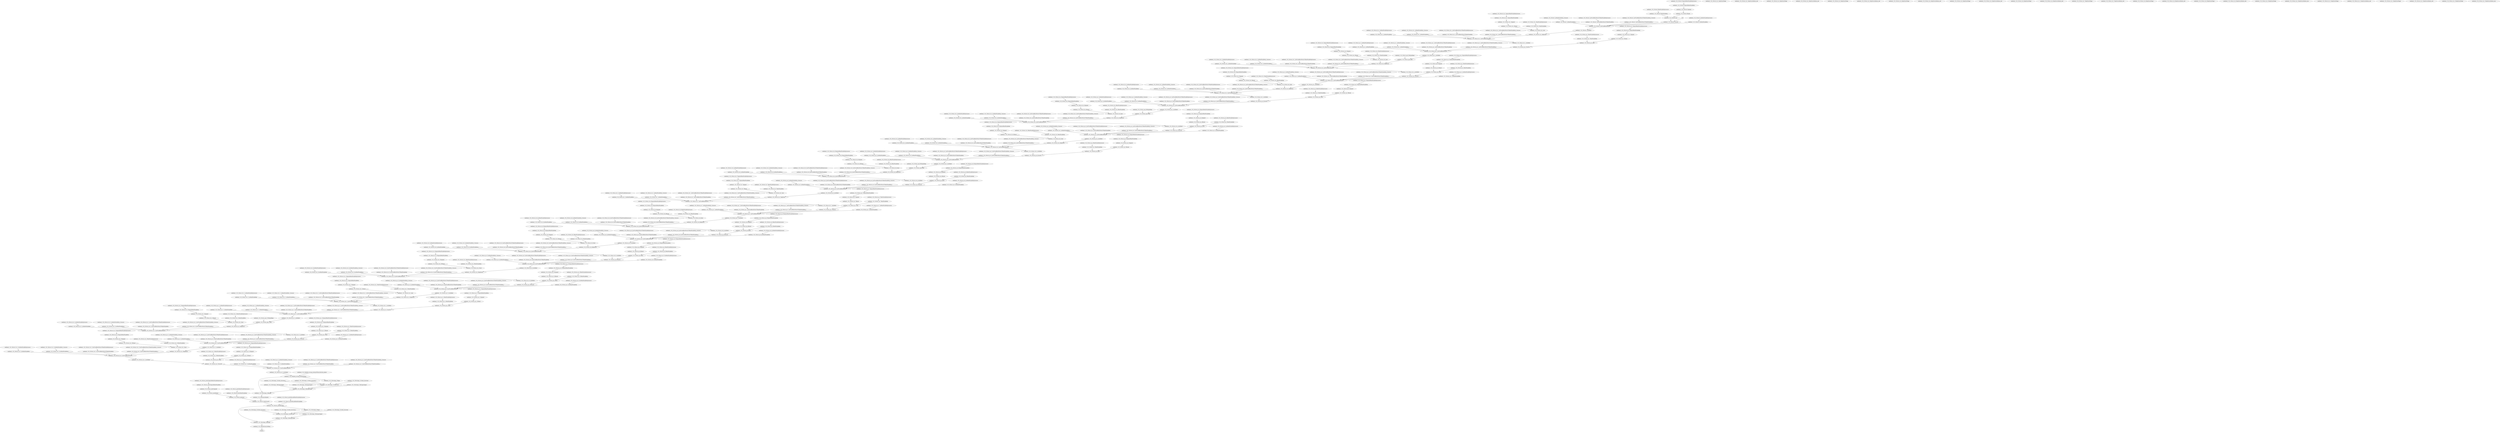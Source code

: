 strict digraph  {
self [op=Placeholder];
"mobilenet_1.00_128/conv1/Sigmoid/ReadVariableOp/resource" [op=Placeholder];
"mobilenet_1.00_128/conv1/Sigmoid/ReadVariableOp" [op=ReadVariableOp];
"mobilenet_1.00_128/conv1/Sigmoid" [op=Sigmoid];
"mobilenet_1.00_128/conv1/Round" [op=Round];
"mobilenet_1.00_128/conv1/ReadVariableOp/resource" [op=Placeholder];
"mobilenet_1.00_128/conv1/ReadVariableOp" [op=ReadVariableOp];
"mobilenet_1.00_128/conv1/mul" [op=Mul];
"mobilenet_1.00_128/conv1/Conv2D" [op=Conv2D];
"mobilenet_1.00_128/conv1_bn/ReadVariableOp/resource" [op=Placeholder];
"mobilenet_1.00_128/conv1_bn/ReadVariableOp" [op=ReadVariableOp];
"mobilenet_1.00_128/conv1_bn/ReadVariableOp_1/resource" [op=Placeholder];
"mobilenet_1.00_128/conv1_bn/ReadVariableOp_1" [op=ReadVariableOp];
"mobilenet_1.00_128/conv1_bn/FusedBatchNormV3/ReadVariableOp/resource" [op=Placeholder];
"mobilenet_1.00_128/conv1_bn/FusedBatchNormV3/ReadVariableOp" [op=ReadVariableOp];
"mobilenet_1.00_128/conv1_bn/FusedBatchNormV3/ReadVariableOp_1/resource" [op=Placeholder];
"mobilenet_1.00_128/conv1_bn/FusedBatchNormV3/ReadVariableOp_1" [op=ReadVariableOp];
"mobilenet_1.00_128/conv1_bn/FusedBatchNormV3" [op=FusedBatchNormV3];
"mobilenet_1.00_128/conv1_relu/Relu6" [op=Relu6];
"mobilenet_1.00_128/conv_dw_1/Sigmoid/ReadVariableOp/resource" [op=Placeholder];
"mobilenet_1.00_128/conv_dw_1/Sigmoid/ReadVariableOp" [op=ReadVariableOp];
"mobilenet_1.00_128/conv_dw_1/Sigmoid" [op=Sigmoid];
"mobilenet_1.00_128/conv_dw_1/Round" [op=Round];
"mobilenet_1.00_128/conv_dw_1/ReadVariableOp/resource" [op=Placeholder];
"mobilenet_1.00_128/conv_dw_1/ReadVariableOp" [op=ReadVariableOp];
"mobilenet_1.00_128/conv_dw_1/mul" [op=Mul];
"mobilenet_1.00_128/conv_dw_1/depthwise/Shape" [op=Const];
"mobilenet_1.00_128/conv_dw_1/depthwise/dilation_rate" [op=Const];
"mobilenet_1.00_128/conv_dw_1/depthwise" [op=DepthwiseConv2dNative];
"mobilenet_1.00_128/conv_dw_1_bn/ReadVariableOp/resource" [op=Placeholder];
"mobilenet_1.00_128/conv_dw_1_bn/ReadVariableOp" [op=ReadVariableOp];
"mobilenet_1.00_128/conv_dw_1_bn/ReadVariableOp_1/resource" [op=Placeholder];
"mobilenet_1.00_128/conv_dw_1_bn/ReadVariableOp_1" [op=ReadVariableOp];
"mobilenet_1.00_128/conv_dw_1_bn/FusedBatchNormV3/ReadVariableOp/resource" [op=Placeholder];
"mobilenet_1.00_128/conv_dw_1_bn/FusedBatchNormV3/ReadVariableOp" [op=ReadVariableOp];
"mobilenet_1.00_128/conv_dw_1_bn/FusedBatchNormV3/ReadVariableOp_1/resource" [op=Placeholder];
"mobilenet_1.00_128/conv_dw_1_bn/FusedBatchNormV3/ReadVariableOp_1" [op=ReadVariableOp];
"mobilenet_1.00_128/conv_dw_1_bn/FusedBatchNormV3" [op=FusedBatchNormV3];
"mobilenet_1.00_128/conv_dw_1_relu/Relu6" [op=Relu6];
"mobilenet_1.00_128/conv_pw_1/Sigmoid/ReadVariableOp/resource" [op=Placeholder];
"mobilenet_1.00_128/conv_pw_1/Sigmoid/ReadVariableOp" [op=ReadVariableOp];
"mobilenet_1.00_128/conv_pw_1/Sigmoid" [op=Sigmoid];
"mobilenet_1.00_128/conv_pw_1/Round" [op=Round];
"mobilenet_1.00_128/conv_pw_1/ReadVariableOp/resource" [op=Placeholder];
"mobilenet_1.00_128/conv_pw_1/ReadVariableOp" [op=ReadVariableOp];
"mobilenet_1.00_128/conv_pw_1/mul" [op=Mul];
"mobilenet_1.00_128/conv_pw_1/Conv2D" [op=Conv2D];
"mobilenet_1.00_128/conv_pw_1_bn/ReadVariableOp/resource" [op=Placeholder];
"mobilenet_1.00_128/conv_pw_1_bn/ReadVariableOp" [op=ReadVariableOp];
"mobilenet_1.00_128/conv_pw_1_bn/ReadVariableOp_1/resource" [op=Placeholder];
"mobilenet_1.00_128/conv_pw_1_bn/ReadVariableOp_1" [op=ReadVariableOp];
"mobilenet_1.00_128/conv_pw_1_bn/FusedBatchNormV3/ReadVariableOp/resource" [op=Placeholder];
"mobilenet_1.00_128/conv_pw_1_bn/FusedBatchNormV3/ReadVariableOp" [op=ReadVariableOp];
"mobilenet_1.00_128/conv_pw_1_bn/FusedBatchNormV3/ReadVariableOp_1/resource" [op=Placeholder];
"mobilenet_1.00_128/conv_pw_1_bn/FusedBatchNormV3/ReadVariableOp_1" [op=ReadVariableOp];
"mobilenet_1.00_128/conv_pw_1_bn/FusedBatchNormV3" [op=FusedBatchNormV3];
"mobilenet_1.00_128/conv_pw_1_relu/Relu6" [op=Relu6];
"mobilenet_1.00_128/conv_pad_2/Pad/paddings" [op=Const];
"mobilenet_1.00_128/conv_pad_2/Pad" [op=Pad];
"mobilenet_1.00_128/conv_dw_2/Sigmoid/ReadVariableOp/resource" [op=Placeholder];
"mobilenet_1.00_128/conv_dw_2/Sigmoid/ReadVariableOp" [op=ReadVariableOp];
"mobilenet_1.00_128/conv_dw_2/Sigmoid" [op=Sigmoid];
"mobilenet_1.00_128/conv_dw_2/Round" [op=Round];
"mobilenet_1.00_128/conv_dw_2/ReadVariableOp/resource" [op=Placeholder];
"mobilenet_1.00_128/conv_dw_2/ReadVariableOp" [op=ReadVariableOp];
"mobilenet_1.00_128/conv_dw_2/mul" [op=Mul];
"mobilenet_1.00_128/conv_dw_2/depthwise/Shape" [op=Const];
"mobilenet_1.00_128/conv_dw_2/depthwise/dilation_rate" [op=Const];
"mobilenet_1.00_128/conv_dw_2/depthwise" [op=DepthwiseConv2dNative];
"mobilenet_1.00_128/conv_dw_2_bn/ReadVariableOp/resource" [op=Placeholder];
"mobilenet_1.00_128/conv_dw_2_bn/ReadVariableOp" [op=ReadVariableOp];
"mobilenet_1.00_128/conv_dw_2_bn/ReadVariableOp_1/resource" [op=Placeholder];
"mobilenet_1.00_128/conv_dw_2_bn/ReadVariableOp_1" [op=ReadVariableOp];
"mobilenet_1.00_128/conv_dw_2_bn/FusedBatchNormV3/ReadVariableOp/resource" [op=Placeholder];
"mobilenet_1.00_128/conv_dw_2_bn/FusedBatchNormV3/ReadVariableOp" [op=ReadVariableOp];
"mobilenet_1.00_128/conv_dw_2_bn/FusedBatchNormV3/ReadVariableOp_1/resource" [op=Placeholder];
"mobilenet_1.00_128/conv_dw_2_bn/FusedBatchNormV3/ReadVariableOp_1" [op=ReadVariableOp];
"mobilenet_1.00_128/conv_dw_2_bn/FusedBatchNormV3" [op=FusedBatchNormV3];
"mobilenet_1.00_128/conv_dw_2_relu/Relu6" [op=Relu6];
"mobilenet_1.00_128/conv_pw_2/Sigmoid/ReadVariableOp/resource" [op=Placeholder];
"mobilenet_1.00_128/conv_pw_2/Sigmoid/ReadVariableOp" [op=ReadVariableOp];
"mobilenet_1.00_128/conv_pw_2/Sigmoid" [op=Sigmoid];
"mobilenet_1.00_128/conv_pw_2/Round" [op=Round];
"mobilenet_1.00_128/conv_pw_2/ReadVariableOp/resource" [op=Placeholder];
"mobilenet_1.00_128/conv_pw_2/ReadVariableOp" [op=ReadVariableOp];
"mobilenet_1.00_128/conv_pw_2/mul" [op=Mul];
"mobilenet_1.00_128/conv_pw_2/Conv2D" [op=Conv2D];
"mobilenet_1.00_128/conv_pw_2_bn/ReadVariableOp/resource" [op=Placeholder];
"mobilenet_1.00_128/conv_pw_2_bn/ReadVariableOp" [op=ReadVariableOp];
"mobilenet_1.00_128/conv_pw_2_bn/ReadVariableOp_1/resource" [op=Placeholder];
"mobilenet_1.00_128/conv_pw_2_bn/ReadVariableOp_1" [op=ReadVariableOp];
"mobilenet_1.00_128/conv_pw_2_bn/FusedBatchNormV3/ReadVariableOp/resource" [op=Placeholder];
"mobilenet_1.00_128/conv_pw_2_bn/FusedBatchNormV3/ReadVariableOp" [op=ReadVariableOp];
"mobilenet_1.00_128/conv_pw_2_bn/FusedBatchNormV3/ReadVariableOp_1/resource" [op=Placeholder];
"mobilenet_1.00_128/conv_pw_2_bn/FusedBatchNormV3/ReadVariableOp_1" [op=ReadVariableOp];
"mobilenet_1.00_128/conv_pw_2_bn/FusedBatchNormV3" [op=FusedBatchNormV3];
"mobilenet_1.00_128/conv_pw_2_relu/Relu6" [op=Relu6];
"mobilenet_1.00_128/conv_dw_3/Sigmoid/ReadVariableOp/resource" [op=Placeholder];
"mobilenet_1.00_128/conv_dw_3/Sigmoid/ReadVariableOp" [op=ReadVariableOp];
"mobilenet_1.00_128/conv_dw_3/Sigmoid" [op=Sigmoid];
"mobilenet_1.00_128/conv_dw_3/Round" [op=Round];
"mobilenet_1.00_128/conv_dw_3/ReadVariableOp/resource" [op=Placeholder];
"mobilenet_1.00_128/conv_dw_3/ReadVariableOp" [op=ReadVariableOp];
"mobilenet_1.00_128/conv_dw_3/mul" [op=Mul];
"mobilenet_1.00_128/conv_dw_3/depthwise/Shape" [op=Const];
"mobilenet_1.00_128/conv_dw_3/depthwise/dilation_rate" [op=Const];
"mobilenet_1.00_128/conv_dw_3/depthwise" [op=DepthwiseConv2dNative];
"mobilenet_1.00_128/conv_dw_3_bn/ReadVariableOp/resource" [op=Placeholder];
"mobilenet_1.00_128/conv_dw_3_bn/ReadVariableOp" [op=ReadVariableOp];
"mobilenet_1.00_128/conv_dw_3_bn/ReadVariableOp_1/resource" [op=Placeholder];
"mobilenet_1.00_128/conv_dw_3_bn/ReadVariableOp_1" [op=ReadVariableOp];
"mobilenet_1.00_128/conv_dw_3_bn/FusedBatchNormV3/ReadVariableOp/resource" [op=Placeholder];
"mobilenet_1.00_128/conv_dw_3_bn/FusedBatchNormV3/ReadVariableOp" [op=ReadVariableOp];
"mobilenet_1.00_128/conv_dw_3_bn/FusedBatchNormV3/ReadVariableOp_1/resource" [op=Placeholder];
"mobilenet_1.00_128/conv_dw_3_bn/FusedBatchNormV3/ReadVariableOp_1" [op=ReadVariableOp];
"mobilenet_1.00_128/conv_dw_3_bn/FusedBatchNormV3" [op=FusedBatchNormV3];
"mobilenet_1.00_128/conv_dw_3_relu/Relu6" [op=Relu6];
"mobilenet_1.00_128/conv_pw_3/Sigmoid/ReadVariableOp/resource" [op=Placeholder];
"mobilenet_1.00_128/conv_pw_3/Sigmoid/ReadVariableOp" [op=ReadVariableOp];
"mobilenet_1.00_128/conv_pw_3/Sigmoid" [op=Sigmoid];
"mobilenet_1.00_128/conv_pw_3/Round" [op=Round];
"mobilenet_1.00_128/conv_pw_3/ReadVariableOp/resource" [op=Placeholder];
"mobilenet_1.00_128/conv_pw_3/ReadVariableOp" [op=ReadVariableOp];
"mobilenet_1.00_128/conv_pw_3/mul" [op=Mul];
"mobilenet_1.00_128/conv_pw_3/Conv2D" [op=Conv2D];
"mobilenet_1.00_128/conv_pw_3_bn/ReadVariableOp/resource" [op=Placeholder];
"mobilenet_1.00_128/conv_pw_3_bn/ReadVariableOp" [op=ReadVariableOp];
"mobilenet_1.00_128/conv_pw_3_bn/ReadVariableOp_1/resource" [op=Placeholder];
"mobilenet_1.00_128/conv_pw_3_bn/ReadVariableOp_1" [op=ReadVariableOp];
"mobilenet_1.00_128/conv_pw_3_bn/FusedBatchNormV3/ReadVariableOp/resource" [op=Placeholder];
"mobilenet_1.00_128/conv_pw_3_bn/FusedBatchNormV3/ReadVariableOp" [op=ReadVariableOp];
"mobilenet_1.00_128/conv_pw_3_bn/FusedBatchNormV3/ReadVariableOp_1/resource" [op=Placeholder];
"mobilenet_1.00_128/conv_pw_3_bn/FusedBatchNormV3/ReadVariableOp_1" [op=ReadVariableOp];
"mobilenet_1.00_128/conv_pw_3_bn/FusedBatchNormV3" [op=FusedBatchNormV3];
"mobilenet_1.00_128/conv_pw_3_relu/Relu6" [op=Relu6];
"mobilenet_1.00_128/conv_pad_4/Pad/paddings" [op=Const];
"mobilenet_1.00_128/conv_pad_4/Pad" [op=Pad];
"mobilenet_1.00_128/conv_dw_4/Sigmoid/ReadVariableOp/resource" [op=Placeholder];
"mobilenet_1.00_128/conv_dw_4/Sigmoid/ReadVariableOp" [op=ReadVariableOp];
"mobilenet_1.00_128/conv_dw_4/Sigmoid" [op=Sigmoid];
"mobilenet_1.00_128/conv_dw_4/Round" [op=Round];
"mobilenet_1.00_128/conv_dw_4/ReadVariableOp/resource" [op=Placeholder];
"mobilenet_1.00_128/conv_dw_4/ReadVariableOp" [op=ReadVariableOp];
"mobilenet_1.00_128/conv_dw_4/mul" [op=Mul];
"mobilenet_1.00_128/conv_dw_4/depthwise/Shape" [op=Const];
"mobilenet_1.00_128/conv_dw_4/depthwise/dilation_rate" [op=Const];
"mobilenet_1.00_128/conv_dw_4/depthwise" [op=DepthwiseConv2dNative];
"mobilenet_1.00_128/conv_dw_4_bn/ReadVariableOp/resource" [op=Placeholder];
"mobilenet_1.00_128/conv_dw_4_bn/ReadVariableOp" [op=ReadVariableOp];
"mobilenet_1.00_128/conv_dw_4_bn/ReadVariableOp_1/resource" [op=Placeholder];
"mobilenet_1.00_128/conv_dw_4_bn/ReadVariableOp_1" [op=ReadVariableOp];
"mobilenet_1.00_128/conv_dw_4_bn/FusedBatchNormV3/ReadVariableOp/resource" [op=Placeholder];
"mobilenet_1.00_128/conv_dw_4_bn/FusedBatchNormV3/ReadVariableOp" [op=ReadVariableOp];
"mobilenet_1.00_128/conv_dw_4_bn/FusedBatchNormV3/ReadVariableOp_1/resource" [op=Placeholder];
"mobilenet_1.00_128/conv_dw_4_bn/FusedBatchNormV3/ReadVariableOp_1" [op=ReadVariableOp];
"mobilenet_1.00_128/conv_dw_4_bn/FusedBatchNormV3" [op=FusedBatchNormV3];
"mobilenet_1.00_128/conv_dw_4_relu/Relu6" [op=Relu6];
"mobilenet_1.00_128/conv_pw_4/Sigmoid/ReadVariableOp/resource" [op=Placeholder];
"mobilenet_1.00_128/conv_pw_4/Sigmoid/ReadVariableOp" [op=ReadVariableOp];
"mobilenet_1.00_128/conv_pw_4/Sigmoid" [op=Sigmoid];
"mobilenet_1.00_128/conv_pw_4/Round" [op=Round];
"mobilenet_1.00_128/conv_pw_4/ReadVariableOp/resource" [op=Placeholder];
"mobilenet_1.00_128/conv_pw_4/ReadVariableOp" [op=ReadVariableOp];
"mobilenet_1.00_128/conv_pw_4/mul" [op=Mul];
"mobilenet_1.00_128/conv_pw_4/Conv2D" [op=Conv2D];
"mobilenet_1.00_128/conv_pw_4_bn/ReadVariableOp/resource" [op=Placeholder];
"mobilenet_1.00_128/conv_pw_4_bn/ReadVariableOp" [op=ReadVariableOp];
"mobilenet_1.00_128/conv_pw_4_bn/ReadVariableOp_1/resource" [op=Placeholder];
"mobilenet_1.00_128/conv_pw_4_bn/ReadVariableOp_1" [op=ReadVariableOp];
"mobilenet_1.00_128/conv_pw_4_bn/FusedBatchNormV3/ReadVariableOp/resource" [op=Placeholder];
"mobilenet_1.00_128/conv_pw_4_bn/FusedBatchNormV3/ReadVariableOp" [op=ReadVariableOp];
"mobilenet_1.00_128/conv_pw_4_bn/FusedBatchNormV3/ReadVariableOp_1/resource" [op=Placeholder];
"mobilenet_1.00_128/conv_pw_4_bn/FusedBatchNormV3/ReadVariableOp_1" [op=ReadVariableOp];
"mobilenet_1.00_128/conv_pw_4_bn/FusedBatchNormV3" [op=FusedBatchNormV3];
"mobilenet_1.00_128/conv_pw_4_relu/Relu6" [op=Relu6];
"mobilenet_1.00_128/conv_dw_5/Sigmoid/ReadVariableOp/resource" [op=Placeholder];
"mobilenet_1.00_128/conv_dw_5/Sigmoid/ReadVariableOp" [op=ReadVariableOp];
"mobilenet_1.00_128/conv_dw_5/Sigmoid" [op=Sigmoid];
"mobilenet_1.00_128/conv_dw_5/Round" [op=Round];
"mobilenet_1.00_128/conv_dw_5/ReadVariableOp/resource" [op=Placeholder];
"mobilenet_1.00_128/conv_dw_5/ReadVariableOp" [op=ReadVariableOp];
"mobilenet_1.00_128/conv_dw_5/mul" [op=Mul];
"mobilenet_1.00_128/conv_dw_5/depthwise/Shape" [op=Const];
"mobilenet_1.00_128/conv_dw_5/depthwise/dilation_rate" [op=Const];
"mobilenet_1.00_128/conv_dw_5/depthwise" [op=DepthwiseConv2dNative];
"mobilenet_1.00_128/conv_dw_5_bn/ReadVariableOp/resource" [op=Placeholder];
"mobilenet_1.00_128/conv_dw_5_bn/ReadVariableOp" [op=ReadVariableOp];
"mobilenet_1.00_128/conv_dw_5_bn/ReadVariableOp_1/resource" [op=Placeholder];
"mobilenet_1.00_128/conv_dw_5_bn/ReadVariableOp_1" [op=ReadVariableOp];
"mobilenet_1.00_128/conv_dw_5_bn/FusedBatchNormV3/ReadVariableOp/resource" [op=Placeholder];
"mobilenet_1.00_128/conv_dw_5_bn/FusedBatchNormV3/ReadVariableOp" [op=ReadVariableOp];
"mobilenet_1.00_128/conv_dw_5_bn/FusedBatchNormV3/ReadVariableOp_1/resource" [op=Placeholder];
"mobilenet_1.00_128/conv_dw_5_bn/FusedBatchNormV3/ReadVariableOp_1" [op=ReadVariableOp];
"mobilenet_1.00_128/conv_dw_5_bn/FusedBatchNormV3" [op=FusedBatchNormV3];
"mobilenet_1.00_128/conv_dw_5_relu/Relu6" [op=Relu6];
"mobilenet_1.00_128/conv_pw_5/Sigmoid/ReadVariableOp/resource" [op=Placeholder];
"mobilenet_1.00_128/conv_pw_5/Sigmoid/ReadVariableOp" [op=ReadVariableOp];
"mobilenet_1.00_128/conv_pw_5/Sigmoid" [op=Sigmoid];
"mobilenet_1.00_128/conv_pw_5/Round" [op=Round];
"mobilenet_1.00_128/conv_pw_5/ReadVariableOp/resource" [op=Placeholder];
"mobilenet_1.00_128/conv_pw_5/ReadVariableOp" [op=ReadVariableOp];
"mobilenet_1.00_128/conv_pw_5/mul" [op=Mul];
"mobilenet_1.00_128/conv_pw_5/Conv2D" [op=Conv2D];
"mobilenet_1.00_128/conv_pw_5_bn/ReadVariableOp/resource" [op=Placeholder];
"mobilenet_1.00_128/conv_pw_5_bn/ReadVariableOp" [op=ReadVariableOp];
"mobilenet_1.00_128/conv_pw_5_bn/ReadVariableOp_1/resource" [op=Placeholder];
"mobilenet_1.00_128/conv_pw_5_bn/ReadVariableOp_1" [op=ReadVariableOp];
"mobilenet_1.00_128/conv_pw_5_bn/FusedBatchNormV3/ReadVariableOp/resource" [op=Placeholder];
"mobilenet_1.00_128/conv_pw_5_bn/FusedBatchNormV3/ReadVariableOp" [op=ReadVariableOp];
"mobilenet_1.00_128/conv_pw_5_bn/FusedBatchNormV3/ReadVariableOp_1/resource" [op=Placeholder];
"mobilenet_1.00_128/conv_pw_5_bn/FusedBatchNormV3/ReadVariableOp_1" [op=ReadVariableOp];
"mobilenet_1.00_128/conv_pw_5_bn/FusedBatchNormV3" [op=FusedBatchNormV3];
"mobilenet_1.00_128/conv_pw_5_relu/Relu6" [op=Relu6];
"mobilenet_1.00_128/conv_pad_6/Pad/paddings" [op=Const];
"mobilenet_1.00_128/conv_pad_6/Pad" [op=Pad];
"mobilenet_1.00_128/conv_dw_6/Sigmoid/ReadVariableOp/resource" [op=Placeholder];
"mobilenet_1.00_128/conv_dw_6/Sigmoid/ReadVariableOp" [op=ReadVariableOp];
"mobilenet_1.00_128/conv_dw_6/Sigmoid" [op=Sigmoid];
"mobilenet_1.00_128/conv_dw_6/Round" [op=Round];
"mobilenet_1.00_128/conv_dw_6/ReadVariableOp/resource" [op=Placeholder];
"mobilenet_1.00_128/conv_dw_6/ReadVariableOp" [op=ReadVariableOp];
"mobilenet_1.00_128/conv_dw_6/mul" [op=Mul];
"mobilenet_1.00_128/conv_dw_6/depthwise/Shape" [op=Const];
"mobilenet_1.00_128/conv_dw_6/depthwise/dilation_rate" [op=Const];
"mobilenet_1.00_128/conv_dw_6/depthwise" [op=DepthwiseConv2dNative];
"mobilenet_1.00_128/conv_dw_6_bn/ReadVariableOp/resource" [op=Placeholder];
"mobilenet_1.00_128/conv_dw_6_bn/ReadVariableOp" [op=ReadVariableOp];
"mobilenet_1.00_128/conv_dw_6_bn/ReadVariableOp_1/resource" [op=Placeholder];
"mobilenet_1.00_128/conv_dw_6_bn/ReadVariableOp_1" [op=ReadVariableOp];
"mobilenet_1.00_128/conv_dw_6_bn/FusedBatchNormV3/ReadVariableOp/resource" [op=Placeholder];
"mobilenet_1.00_128/conv_dw_6_bn/FusedBatchNormV3/ReadVariableOp" [op=ReadVariableOp];
"mobilenet_1.00_128/conv_dw_6_bn/FusedBatchNormV3/ReadVariableOp_1/resource" [op=Placeholder];
"mobilenet_1.00_128/conv_dw_6_bn/FusedBatchNormV3/ReadVariableOp_1" [op=ReadVariableOp];
"mobilenet_1.00_128/conv_dw_6_bn/FusedBatchNormV3" [op=FusedBatchNormV3];
"mobilenet_1.00_128/conv_dw_6_relu/Relu6" [op=Relu6];
"mobilenet_1.00_128/conv_pw_6/Sigmoid/ReadVariableOp/resource" [op=Placeholder];
"mobilenet_1.00_128/conv_pw_6/Sigmoid/ReadVariableOp" [op=ReadVariableOp];
"mobilenet_1.00_128/conv_pw_6/Sigmoid" [op=Sigmoid];
"mobilenet_1.00_128/conv_pw_6/Round" [op=Round];
"mobilenet_1.00_128/conv_pw_6/ReadVariableOp/resource" [op=Placeholder];
"mobilenet_1.00_128/conv_pw_6/ReadVariableOp" [op=ReadVariableOp];
"mobilenet_1.00_128/conv_pw_6/mul" [op=Mul];
"mobilenet_1.00_128/conv_pw_6/Conv2D" [op=Conv2D];
"mobilenet_1.00_128/conv_pw_6_bn/ReadVariableOp/resource" [op=Placeholder];
"mobilenet_1.00_128/conv_pw_6_bn/ReadVariableOp" [op=ReadVariableOp];
"mobilenet_1.00_128/conv_pw_6_bn/ReadVariableOp_1/resource" [op=Placeholder];
"mobilenet_1.00_128/conv_pw_6_bn/ReadVariableOp_1" [op=ReadVariableOp];
"mobilenet_1.00_128/conv_pw_6_bn/FusedBatchNormV3/ReadVariableOp/resource" [op=Placeholder];
"mobilenet_1.00_128/conv_pw_6_bn/FusedBatchNormV3/ReadVariableOp" [op=ReadVariableOp];
"mobilenet_1.00_128/conv_pw_6_bn/FusedBatchNormV3/ReadVariableOp_1/resource" [op=Placeholder];
"mobilenet_1.00_128/conv_pw_6_bn/FusedBatchNormV3/ReadVariableOp_1" [op=ReadVariableOp];
"mobilenet_1.00_128/conv_pw_6_bn/FusedBatchNormV3" [op=FusedBatchNormV3];
"mobilenet_1.00_128/conv_pw_6_relu/Relu6" [op=Relu6];
"mobilenet_1.00_128/conv_dw_7/Sigmoid/ReadVariableOp/resource" [op=Placeholder];
"mobilenet_1.00_128/conv_dw_7/Sigmoid/ReadVariableOp" [op=ReadVariableOp];
"mobilenet_1.00_128/conv_dw_7/Sigmoid" [op=Sigmoid];
"mobilenet_1.00_128/conv_dw_7/Round" [op=Round];
"mobilenet_1.00_128/conv_dw_7/ReadVariableOp/resource" [op=Placeholder];
"mobilenet_1.00_128/conv_dw_7/ReadVariableOp" [op=ReadVariableOp];
"mobilenet_1.00_128/conv_dw_7/mul" [op=Mul];
"mobilenet_1.00_128/conv_dw_7/depthwise/Shape" [op=Const];
"mobilenet_1.00_128/conv_dw_7/depthwise/dilation_rate" [op=Const];
"mobilenet_1.00_128/conv_dw_7/depthwise" [op=DepthwiseConv2dNative];
"mobilenet_1.00_128/conv_dw_7_bn/ReadVariableOp/resource" [op=Placeholder];
"mobilenet_1.00_128/conv_dw_7_bn/ReadVariableOp" [op=ReadVariableOp];
"mobilenet_1.00_128/conv_dw_7_bn/ReadVariableOp_1/resource" [op=Placeholder];
"mobilenet_1.00_128/conv_dw_7_bn/ReadVariableOp_1" [op=ReadVariableOp];
"mobilenet_1.00_128/conv_dw_7_bn/FusedBatchNormV3/ReadVariableOp/resource" [op=Placeholder];
"mobilenet_1.00_128/conv_dw_7_bn/FusedBatchNormV3/ReadVariableOp" [op=ReadVariableOp];
"mobilenet_1.00_128/conv_dw_7_bn/FusedBatchNormV3/ReadVariableOp_1/resource" [op=Placeholder];
"mobilenet_1.00_128/conv_dw_7_bn/FusedBatchNormV3/ReadVariableOp_1" [op=ReadVariableOp];
"mobilenet_1.00_128/conv_dw_7_bn/FusedBatchNormV3" [op=FusedBatchNormV3];
"mobilenet_1.00_128/conv_dw_7_relu/Relu6" [op=Relu6];
"mobilenet_1.00_128/conv_pw_7/Sigmoid/ReadVariableOp/resource" [op=Placeholder];
"mobilenet_1.00_128/conv_pw_7/Sigmoid/ReadVariableOp" [op=ReadVariableOp];
"mobilenet_1.00_128/conv_pw_7/Sigmoid" [op=Sigmoid];
"mobilenet_1.00_128/conv_pw_7/Round" [op=Round];
"mobilenet_1.00_128/conv_pw_7/ReadVariableOp/resource" [op=Placeholder];
"mobilenet_1.00_128/conv_pw_7/ReadVariableOp" [op=ReadVariableOp];
"mobilenet_1.00_128/conv_pw_7/mul" [op=Mul];
"mobilenet_1.00_128/conv_pw_7/Conv2D" [op=Conv2D];
"mobilenet_1.00_128/conv_pw_7_bn/ReadVariableOp/resource" [op=Placeholder];
"mobilenet_1.00_128/conv_pw_7_bn/ReadVariableOp" [op=ReadVariableOp];
"mobilenet_1.00_128/conv_pw_7_bn/ReadVariableOp_1/resource" [op=Placeholder];
"mobilenet_1.00_128/conv_pw_7_bn/ReadVariableOp_1" [op=ReadVariableOp];
"mobilenet_1.00_128/conv_pw_7_bn/FusedBatchNormV3/ReadVariableOp/resource" [op=Placeholder];
"mobilenet_1.00_128/conv_pw_7_bn/FusedBatchNormV3/ReadVariableOp" [op=ReadVariableOp];
"mobilenet_1.00_128/conv_pw_7_bn/FusedBatchNormV3/ReadVariableOp_1/resource" [op=Placeholder];
"mobilenet_1.00_128/conv_pw_7_bn/FusedBatchNormV3/ReadVariableOp_1" [op=ReadVariableOp];
"mobilenet_1.00_128/conv_pw_7_bn/FusedBatchNormV3" [op=FusedBatchNormV3];
"mobilenet_1.00_128/conv_pw_7_relu/Relu6" [op=Relu6];
"mobilenet_1.00_128/conv_dw_8/Sigmoid/ReadVariableOp/resource" [op=Placeholder];
"mobilenet_1.00_128/conv_dw_8/Sigmoid/ReadVariableOp" [op=ReadVariableOp];
"mobilenet_1.00_128/conv_dw_8/Sigmoid" [op=Sigmoid];
"mobilenet_1.00_128/conv_dw_8/Round" [op=Round];
"mobilenet_1.00_128/conv_dw_8/ReadVariableOp/resource" [op=Placeholder];
"mobilenet_1.00_128/conv_dw_8/ReadVariableOp" [op=ReadVariableOp];
"mobilenet_1.00_128/conv_dw_8/mul" [op=Mul];
"mobilenet_1.00_128/conv_dw_8/depthwise/Shape" [op=Const];
"mobilenet_1.00_128/conv_dw_8/depthwise/dilation_rate" [op=Const];
"mobilenet_1.00_128/conv_dw_8/depthwise" [op=DepthwiseConv2dNative];
"mobilenet_1.00_128/conv_dw_8_bn/ReadVariableOp/resource" [op=Placeholder];
"mobilenet_1.00_128/conv_dw_8_bn/ReadVariableOp" [op=ReadVariableOp];
"mobilenet_1.00_128/conv_dw_8_bn/ReadVariableOp_1/resource" [op=Placeholder];
"mobilenet_1.00_128/conv_dw_8_bn/ReadVariableOp_1" [op=ReadVariableOp];
"mobilenet_1.00_128/conv_dw_8_bn/FusedBatchNormV3/ReadVariableOp/resource" [op=Placeholder];
"mobilenet_1.00_128/conv_dw_8_bn/FusedBatchNormV3/ReadVariableOp" [op=ReadVariableOp];
"mobilenet_1.00_128/conv_dw_8_bn/FusedBatchNormV3/ReadVariableOp_1/resource" [op=Placeholder];
"mobilenet_1.00_128/conv_dw_8_bn/FusedBatchNormV3/ReadVariableOp_1" [op=ReadVariableOp];
"mobilenet_1.00_128/conv_dw_8_bn/FusedBatchNormV3" [op=FusedBatchNormV3];
"mobilenet_1.00_128/conv_dw_8_relu/Relu6" [op=Relu6];
"mobilenet_1.00_128/conv_pw_8/Sigmoid/ReadVariableOp/resource" [op=Placeholder];
"mobilenet_1.00_128/conv_pw_8/Sigmoid/ReadVariableOp" [op=ReadVariableOp];
"mobilenet_1.00_128/conv_pw_8/Sigmoid" [op=Sigmoid];
"mobilenet_1.00_128/conv_pw_8/Round" [op=Round];
"mobilenet_1.00_128/conv_pw_8/ReadVariableOp/resource" [op=Placeholder];
"mobilenet_1.00_128/conv_pw_8/ReadVariableOp" [op=ReadVariableOp];
"mobilenet_1.00_128/conv_pw_8/mul" [op=Mul];
"mobilenet_1.00_128/conv_pw_8/Conv2D" [op=Conv2D];
"mobilenet_1.00_128/conv_pw_8_bn/ReadVariableOp/resource" [op=Placeholder];
"mobilenet_1.00_128/conv_pw_8_bn/ReadVariableOp" [op=ReadVariableOp];
"mobilenet_1.00_128/conv_pw_8_bn/ReadVariableOp_1/resource" [op=Placeholder];
"mobilenet_1.00_128/conv_pw_8_bn/ReadVariableOp_1" [op=ReadVariableOp];
"mobilenet_1.00_128/conv_pw_8_bn/FusedBatchNormV3/ReadVariableOp/resource" [op=Placeholder];
"mobilenet_1.00_128/conv_pw_8_bn/FusedBatchNormV3/ReadVariableOp" [op=ReadVariableOp];
"mobilenet_1.00_128/conv_pw_8_bn/FusedBatchNormV3/ReadVariableOp_1/resource" [op=Placeholder];
"mobilenet_1.00_128/conv_pw_8_bn/FusedBatchNormV3/ReadVariableOp_1" [op=ReadVariableOp];
"mobilenet_1.00_128/conv_pw_8_bn/FusedBatchNormV3" [op=FusedBatchNormV3];
"mobilenet_1.00_128/conv_pw_8_relu/Relu6" [op=Relu6];
"mobilenet_1.00_128/conv_dw_9/Sigmoid/ReadVariableOp/resource" [op=Placeholder];
"mobilenet_1.00_128/conv_dw_9/Sigmoid/ReadVariableOp" [op=ReadVariableOp];
"mobilenet_1.00_128/conv_dw_9/Sigmoid" [op=Sigmoid];
"mobilenet_1.00_128/conv_dw_9/Round" [op=Round];
"mobilenet_1.00_128/conv_dw_9/ReadVariableOp/resource" [op=Placeholder];
"mobilenet_1.00_128/conv_dw_9/ReadVariableOp" [op=ReadVariableOp];
"mobilenet_1.00_128/conv_dw_9/mul" [op=Mul];
"mobilenet_1.00_128/conv_dw_9/depthwise/Shape" [op=Const];
"mobilenet_1.00_128/conv_dw_9/depthwise/dilation_rate" [op=Const];
"mobilenet_1.00_128/conv_dw_9/depthwise" [op=DepthwiseConv2dNative];
"mobilenet_1.00_128/conv_dw_9_bn/ReadVariableOp/resource" [op=Placeholder];
"mobilenet_1.00_128/conv_dw_9_bn/ReadVariableOp" [op=ReadVariableOp];
"mobilenet_1.00_128/conv_dw_9_bn/ReadVariableOp_1/resource" [op=Placeholder];
"mobilenet_1.00_128/conv_dw_9_bn/ReadVariableOp_1" [op=ReadVariableOp];
"mobilenet_1.00_128/conv_dw_9_bn/FusedBatchNormV3/ReadVariableOp/resource" [op=Placeholder];
"mobilenet_1.00_128/conv_dw_9_bn/FusedBatchNormV3/ReadVariableOp" [op=ReadVariableOp];
"mobilenet_1.00_128/conv_dw_9_bn/FusedBatchNormV3/ReadVariableOp_1/resource" [op=Placeholder];
"mobilenet_1.00_128/conv_dw_9_bn/FusedBatchNormV3/ReadVariableOp_1" [op=ReadVariableOp];
"mobilenet_1.00_128/conv_dw_9_bn/FusedBatchNormV3" [op=FusedBatchNormV3];
"mobilenet_1.00_128/conv_dw_9_relu/Relu6" [op=Relu6];
"mobilenet_1.00_128/conv_pw_9/Sigmoid/ReadVariableOp/resource" [op=Placeholder];
"mobilenet_1.00_128/conv_pw_9/Sigmoid/ReadVariableOp" [op=ReadVariableOp];
"mobilenet_1.00_128/conv_pw_9/Sigmoid" [op=Sigmoid];
"mobilenet_1.00_128/conv_pw_9/Round" [op=Round];
"mobilenet_1.00_128/conv_pw_9/ReadVariableOp/resource" [op=Placeholder];
"mobilenet_1.00_128/conv_pw_9/ReadVariableOp" [op=ReadVariableOp];
"mobilenet_1.00_128/conv_pw_9/mul" [op=Mul];
"mobilenet_1.00_128/conv_pw_9/Conv2D" [op=Conv2D];
"mobilenet_1.00_128/conv_pw_9_bn/ReadVariableOp/resource" [op=Placeholder];
"mobilenet_1.00_128/conv_pw_9_bn/ReadVariableOp" [op=ReadVariableOp];
"mobilenet_1.00_128/conv_pw_9_bn/ReadVariableOp_1/resource" [op=Placeholder];
"mobilenet_1.00_128/conv_pw_9_bn/ReadVariableOp_1" [op=ReadVariableOp];
"mobilenet_1.00_128/conv_pw_9_bn/FusedBatchNormV3/ReadVariableOp/resource" [op=Placeholder];
"mobilenet_1.00_128/conv_pw_9_bn/FusedBatchNormV3/ReadVariableOp" [op=ReadVariableOp];
"mobilenet_1.00_128/conv_pw_9_bn/FusedBatchNormV3/ReadVariableOp_1/resource" [op=Placeholder];
"mobilenet_1.00_128/conv_pw_9_bn/FusedBatchNormV3/ReadVariableOp_1" [op=ReadVariableOp];
"mobilenet_1.00_128/conv_pw_9_bn/FusedBatchNormV3" [op=FusedBatchNormV3];
"mobilenet_1.00_128/conv_pw_9_relu/Relu6" [op=Relu6];
"mobilenet_1.00_128/conv_dw_10/Sigmoid/ReadVariableOp/resource" [op=Placeholder];
"mobilenet_1.00_128/conv_dw_10/Sigmoid/ReadVariableOp" [op=ReadVariableOp];
"mobilenet_1.00_128/conv_dw_10/Sigmoid" [op=Sigmoid];
"mobilenet_1.00_128/conv_dw_10/Round" [op=Round];
"mobilenet_1.00_128/conv_dw_10/ReadVariableOp/resource" [op=Placeholder];
"mobilenet_1.00_128/conv_dw_10/ReadVariableOp" [op=ReadVariableOp];
"mobilenet_1.00_128/conv_dw_10/mul" [op=Mul];
"mobilenet_1.00_128/conv_dw_10/depthwise/Shape" [op=Const];
"mobilenet_1.00_128/conv_dw_10/depthwise/dilation_rate" [op=Const];
"mobilenet_1.00_128/conv_dw_10/depthwise" [op=DepthwiseConv2dNative];
"mobilenet_1.00_128/conv_dw_10_bn/ReadVariableOp/resource" [op=Placeholder];
"mobilenet_1.00_128/conv_dw_10_bn/ReadVariableOp" [op=ReadVariableOp];
"mobilenet_1.00_128/conv_dw_10_bn/ReadVariableOp_1/resource" [op=Placeholder];
"mobilenet_1.00_128/conv_dw_10_bn/ReadVariableOp_1" [op=ReadVariableOp];
"mobilenet_1.00_128/conv_dw_10_bn/FusedBatchNormV3/ReadVariableOp/resource" [op=Placeholder];
"mobilenet_1.00_128/conv_dw_10_bn/FusedBatchNormV3/ReadVariableOp" [op=ReadVariableOp];
"mobilenet_1.00_128/conv_dw_10_bn/FusedBatchNormV3/ReadVariableOp_1/resource" [op=Placeholder];
"mobilenet_1.00_128/conv_dw_10_bn/FusedBatchNormV3/ReadVariableOp_1" [op=ReadVariableOp];
"mobilenet_1.00_128/conv_dw_10_bn/FusedBatchNormV3" [op=FusedBatchNormV3];
"mobilenet_1.00_128/conv_dw_10_relu/Relu6" [op=Relu6];
"mobilenet_1.00_128/conv_pw_10/Sigmoid/ReadVariableOp/resource" [op=Placeholder];
"mobilenet_1.00_128/conv_pw_10/Sigmoid/ReadVariableOp" [op=ReadVariableOp];
"mobilenet_1.00_128/conv_pw_10/Sigmoid" [op=Sigmoid];
"mobilenet_1.00_128/conv_pw_10/Round" [op=Round];
"mobilenet_1.00_128/conv_pw_10/ReadVariableOp/resource" [op=Placeholder];
"mobilenet_1.00_128/conv_pw_10/ReadVariableOp" [op=ReadVariableOp];
"mobilenet_1.00_128/conv_pw_10/mul" [op=Mul];
"mobilenet_1.00_128/conv_pw_10/Conv2D" [op=Conv2D];
"mobilenet_1.00_128/conv_pw_10_bn/ReadVariableOp/resource" [op=Placeholder];
"mobilenet_1.00_128/conv_pw_10_bn/ReadVariableOp" [op=ReadVariableOp];
"mobilenet_1.00_128/conv_pw_10_bn/ReadVariableOp_1/resource" [op=Placeholder];
"mobilenet_1.00_128/conv_pw_10_bn/ReadVariableOp_1" [op=ReadVariableOp];
"mobilenet_1.00_128/conv_pw_10_bn/FusedBatchNormV3/ReadVariableOp/resource" [op=Placeholder];
"mobilenet_1.00_128/conv_pw_10_bn/FusedBatchNormV3/ReadVariableOp" [op=ReadVariableOp];
"mobilenet_1.00_128/conv_pw_10_bn/FusedBatchNormV3/ReadVariableOp_1/resource" [op=Placeholder];
"mobilenet_1.00_128/conv_pw_10_bn/FusedBatchNormV3/ReadVariableOp_1" [op=ReadVariableOp];
"mobilenet_1.00_128/conv_pw_10_bn/FusedBatchNormV3" [op=FusedBatchNormV3];
"mobilenet_1.00_128/conv_pw_10_relu/Relu6" [op=Relu6];
"mobilenet_1.00_128/conv_dw_11/Sigmoid/ReadVariableOp/resource" [op=Placeholder];
"mobilenet_1.00_128/conv_dw_11/Sigmoid/ReadVariableOp" [op=ReadVariableOp];
"mobilenet_1.00_128/conv_dw_11/Sigmoid" [op=Sigmoid];
"mobilenet_1.00_128/conv_dw_11/Round" [op=Round];
"mobilenet_1.00_128/conv_dw_11/ReadVariableOp/resource" [op=Placeholder];
"mobilenet_1.00_128/conv_dw_11/ReadVariableOp" [op=ReadVariableOp];
"mobilenet_1.00_128/conv_dw_11/mul" [op=Mul];
"mobilenet_1.00_128/conv_dw_11/depthwise/Shape" [op=Const];
"mobilenet_1.00_128/conv_dw_11/depthwise/dilation_rate" [op=Const];
"mobilenet_1.00_128/conv_dw_11/depthwise" [op=DepthwiseConv2dNative];
"mobilenet_1.00_128/conv_dw_11_bn/ReadVariableOp/resource" [op=Placeholder];
"mobilenet_1.00_128/conv_dw_11_bn/ReadVariableOp" [op=ReadVariableOp];
"mobilenet_1.00_128/conv_dw_11_bn/ReadVariableOp_1/resource" [op=Placeholder];
"mobilenet_1.00_128/conv_dw_11_bn/ReadVariableOp_1" [op=ReadVariableOp];
"mobilenet_1.00_128/conv_dw_11_bn/FusedBatchNormV3/ReadVariableOp/resource" [op=Placeholder];
"mobilenet_1.00_128/conv_dw_11_bn/FusedBatchNormV3/ReadVariableOp" [op=ReadVariableOp];
"mobilenet_1.00_128/conv_dw_11_bn/FusedBatchNormV3/ReadVariableOp_1/resource" [op=Placeholder];
"mobilenet_1.00_128/conv_dw_11_bn/FusedBatchNormV3/ReadVariableOp_1" [op=ReadVariableOp];
"mobilenet_1.00_128/conv_dw_11_bn/FusedBatchNormV3" [op=FusedBatchNormV3];
"mobilenet_1.00_128/conv_dw_11_relu/Relu6" [op=Relu6];
"mobilenet_1.00_128/conv_pw_11/Sigmoid/ReadVariableOp/resource" [op=Placeholder];
"mobilenet_1.00_128/conv_pw_11/Sigmoid/ReadVariableOp" [op=ReadVariableOp];
"mobilenet_1.00_128/conv_pw_11/Sigmoid" [op=Sigmoid];
"mobilenet_1.00_128/conv_pw_11/Round" [op=Round];
"mobilenet_1.00_128/conv_pw_11/ReadVariableOp/resource" [op=Placeholder];
"mobilenet_1.00_128/conv_pw_11/ReadVariableOp" [op=ReadVariableOp];
"mobilenet_1.00_128/conv_pw_11/mul" [op=Mul];
"mobilenet_1.00_128/conv_pw_11/Conv2D" [op=Conv2D];
"mobilenet_1.00_128/conv_pw_11_bn/ReadVariableOp/resource" [op=Placeholder];
"mobilenet_1.00_128/conv_pw_11_bn/ReadVariableOp" [op=ReadVariableOp];
"mobilenet_1.00_128/conv_pw_11_bn/ReadVariableOp_1/resource" [op=Placeholder];
"mobilenet_1.00_128/conv_pw_11_bn/ReadVariableOp_1" [op=ReadVariableOp];
"mobilenet_1.00_128/conv_pw_11_bn/FusedBatchNormV3/ReadVariableOp/resource" [op=Placeholder];
"mobilenet_1.00_128/conv_pw_11_bn/FusedBatchNormV3/ReadVariableOp" [op=ReadVariableOp];
"mobilenet_1.00_128/conv_pw_11_bn/FusedBatchNormV3/ReadVariableOp_1/resource" [op=Placeholder];
"mobilenet_1.00_128/conv_pw_11_bn/FusedBatchNormV3/ReadVariableOp_1" [op=ReadVariableOp];
"mobilenet_1.00_128/conv_pw_11_bn/FusedBatchNormV3" [op=FusedBatchNormV3];
"mobilenet_1.00_128/conv_pw_11_relu/Relu6" [op=Relu6];
"mobilenet_1.00_128/conv_pad_12/Pad/paddings" [op=Const];
"mobilenet_1.00_128/conv_pad_12/Pad" [op=Pad];
"mobilenet_1.00_128/conv_dw_12/Sigmoid/ReadVariableOp/resource" [op=Placeholder];
"mobilenet_1.00_128/conv_dw_12/Sigmoid/ReadVariableOp" [op=ReadVariableOp];
"mobilenet_1.00_128/conv_dw_12/Sigmoid" [op=Sigmoid];
"mobilenet_1.00_128/conv_dw_12/Round" [op=Round];
"mobilenet_1.00_128/conv_dw_12/ReadVariableOp/resource" [op=Placeholder];
"mobilenet_1.00_128/conv_dw_12/ReadVariableOp" [op=ReadVariableOp];
"mobilenet_1.00_128/conv_dw_12/mul" [op=Mul];
"mobilenet_1.00_128/conv_dw_12/depthwise/Shape" [op=Const];
"mobilenet_1.00_128/conv_dw_12/depthwise/dilation_rate" [op=Const];
"mobilenet_1.00_128/conv_dw_12/depthwise" [op=DepthwiseConv2dNative];
"mobilenet_1.00_128/conv_dw_12_bn/ReadVariableOp/resource" [op=Placeholder];
"mobilenet_1.00_128/conv_dw_12_bn/ReadVariableOp" [op=ReadVariableOp];
"mobilenet_1.00_128/conv_dw_12_bn/ReadVariableOp_1/resource" [op=Placeholder];
"mobilenet_1.00_128/conv_dw_12_bn/ReadVariableOp_1" [op=ReadVariableOp];
"mobilenet_1.00_128/conv_dw_12_bn/FusedBatchNormV3/ReadVariableOp/resource" [op=Placeholder];
"mobilenet_1.00_128/conv_dw_12_bn/FusedBatchNormV3/ReadVariableOp" [op=ReadVariableOp];
"mobilenet_1.00_128/conv_dw_12_bn/FusedBatchNormV3/ReadVariableOp_1/resource" [op=Placeholder];
"mobilenet_1.00_128/conv_dw_12_bn/FusedBatchNormV3/ReadVariableOp_1" [op=ReadVariableOp];
"mobilenet_1.00_128/conv_dw_12_bn/FusedBatchNormV3" [op=FusedBatchNormV3];
"mobilenet_1.00_128/conv_dw_12_relu/Relu6" [op=Relu6];
"mobilenet_1.00_128/conv_pw_12/Sigmoid/ReadVariableOp/resource" [op=Placeholder];
"mobilenet_1.00_128/conv_pw_12/Sigmoid/ReadVariableOp" [op=ReadVariableOp];
"mobilenet_1.00_128/conv_pw_12/Sigmoid" [op=Sigmoid];
"mobilenet_1.00_128/conv_pw_12/Round" [op=Round];
"mobilenet_1.00_128/conv_pw_12/ReadVariableOp/resource" [op=Placeholder];
"mobilenet_1.00_128/conv_pw_12/ReadVariableOp" [op=ReadVariableOp];
"mobilenet_1.00_128/conv_pw_12/mul" [op=Mul];
"mobilenet_1.00_128/conv_pw_12/Conv2D" [op=Conv2D];
"mobilenet_1.00_128/conv_pw_12_bn/ReadVariableOp/resource" [op=Placeholder];
"mobilenet_1.00_128/conv_pw_12_bn/ReadVariableOp" [op=ReadVariableOp];
"mobilenet_1.00_128/conv_pw_12_bn/ReadVariableOp_1/resource" [op=Placeholder];
"mobilenet_1.00_128/conv_pw_12_bn/ReadVariableOp_1" [op=ReadVariableOp];
"mobilenet_1.00_128/conv_pw_12_bn/FusedBatchNormV3/ReadVariableOp/resource" [op=Placeholder];
"mobilenet_1.00_128/conv_pw_12_bn/FusedBatchNormV3/ReadVariableOp" [op=ReadVariableOp];
"mobilenet_1.00_128/conv_pw_12_bn/FusedBatchNormV3/ReadVariableOp_1/resource" [op=Placeholder];
"mobilenet_1.00_128/conv_pw_12_bn/FusedBatchNormV3/ReadVariableOp_1" [op=ReadVariableOp];
"mobilenet_1.00_128/conv_pw_12_bn/FusedBatchNormV3" [op=FusedBatchNormV3];
"mobilenet_1.00_128/conv_pw_12_relu/Relu6" [op=Relu6];
"mobilenet_1.00_128/conv_dw_13/Sigmoid/ReadVariableOp/resource" [op=Placeholder];
"mobilenet_1.00_128/conv_dw_13/Sigmoid/ReadVariableOp" [op=ReadVariableOp];
"mobilenet_1.00_128/conv_dw_13/Sigmoid" [op=Sigmoid];
"mobilenet_1.00_128/conv_dw_13/Round" [op=Round];
"mobilenet_1.00_128/conv_dw_13/ReadVariableOp/resource" [op=Placeholder];
"mobilenet_1.00_128/conv_dw_13/ReadVariableOp" [op=ReadVariableOp];
"mobilenet_1.00_128/conv_dw_13/mul" [op=Mul];
"mobilenet_1.00_128/conv_dw_13/depthwise/Shape" [op=Const];
"mobilenet_1.00_128/conv_dw_13/depthwise/dilation_rate" [op=Const];
"mobilenet_1.00_128/conv_dw_13/depthwise" [op=DepthwiseConv2dNative];
"mobilenet_1.00_128/conv_dw_13_bn/ReadVariableOp/resource" [op=Placeholder];
"mobilenet_1.00_128/conv_dw_13_bn/ReadVariableOp" [op=ReadVariableOp];
"mobilenet_1.00_128/conv_dw_13_bn/ReadVariableOp_1/resource" [op=Placeholder];
"mobilenet_1.00_128/conv_dw_13_bn/ReadVariableOp_1" [op=ReadVariableOp];
"mobilenet_1.00_128/conv_dw_13_bn/FusedBatchNormV3/ReadVariableOp/resource" [op=Placeholder];
"mobilenet_1.00_128/conv_dw_13_bn/FusedBatchNormV3/ReadVariableOp" [op=ReadVariableOp];
"mobilenet_1.00_128/conv_dw_13_bn/FusedBatchNormV3/ReadVariableOp_1/resource" [op=Placeholder];
"mobilenet_1.00_128/conv_dw_13_bn/FusedBatchNormV3/ReadVariableOp_1" [op=ReadVariableOp];
"mobilenet_1.00_128/conv_dw_13_bn/FusedBatchNormV3" [op=FusedBatchNormV3];
"mobilenet_1.00_128/conv_dw_13_relu/Relu6" [op=Relu6];
"mobilenet_1.00_128/conv_pw_13/Sigmoid/ReadVariableOp/resource" [op=Placeholder];
"mobilenet_1.00_128/conv_pw_13/Sigmoid/ReadVariableOp" [op=ReadVariableOp];
"mobilenet_1.00_128/conv_pw_13/Sigmoid" [op=Sigmoid];
"mobilenet_1.00_128/conv_pw_13/Round" [op=Round];
"mobilenet_1.00_128/conv_pw_13/ReadVariableOp/resource" [op=Placeholder];
"mobilenet_1.00_128/conv_pw_13/ReadVariableOp" [op=ReadVariableOp];
"mobilenet_1.00_128/conv_pw_13/mul" [op=Mul];
"mobilenet_1.00_128/conv_pw_13/Conv2D" [op=Conv2D];
"mobilenet_1.00_128/conv_pw_13_bn/ReadVariableOp/resource" [op=Placeholder];
"mobilenet_1.00_128/conv_pw_13_bn/ReadVariableOp" [op=ReadVariableOp];
"mobilenet_1.00_128/conv_pw_13_bn/ReadVariableOp_1/resource" [op=Placeholder];
"mobilenet_1.00_128/conv_pw_13_bn/ReadVariableOp_1" [op=ReadVariableOp];
"mobilenet_1.00_128/conv_pw_13_bn/FusedBatchNormV3/ReadVariableOp/resource" [op=Placeholder];
"mobilenet_1.00_128/conv_pw_13_bn/FusedBatchNormV3/ReadVariableOp" [op=ReadVariableOp];
"mobilenet_1.00_128/conv_pw_13_bn/FusedBatchNormV3/ReadVariableOp_1/resource" [op=Placeholder];
"mobilenet_1.00_128/conv_pw_13_bn/FusedBatchNormV3/ReadVariableOp_1" [op=ReadVariableOp];
"mobilenet_1.00_128/conv_pw_13_bn/FusedBatchNormV3" [op=FusedBatchNormV3];
"mobilenet_1.00_128/conv_pw_13_relu/Relu6" [op=Relu6];
"mobilenet_1.00_128/global_average_pooling2d/Mean/reduction_indices" [op=Const];
"mobilenet_1.00_128/global_average_pooling2d/Mean" [op=Mean];
"mobilenet_1.00_128/reshape_1/Shape" [op=Shape];
"mobilenet_1.00_128/reshape_1/strided_slice/stack" [op=Const];
"mobilenet_1.00_128/reshape_1/strided_slice/stack_1" [op=Const];
"mobilenet_1.00_128/reshape_1/strided_slice/stack_2" [op=Const];
"mobilenet_1.00_128/reshape_1/strided_slice" [op=StridedSlice];
"mobilenet_1.00_128/reshape_1/Reshape/shape/1" [op=Const];
"mobilenet_1.00_128/reshape_1/Reshape/shape/2" [op=Const];
"mobilenet_1.00_128/reshape_1/Reshape/shape/3" [op=Const];
"mobilenet_1.00_128/reshape_1/Reshape/shape" [op=Pack];
"mobilenet_1.00_128/reshape_1/Reshape" [op=Reshape];
"mobilenet_1.00_128/dropout/Identity" [op=Identity];
"mobilenet_1.00_128/conv_preds/Sigmoid/ReadVariableOp/resource" [op=Placeholder];
"mobilenet_1.00_128/conv_preds/Sigmoid/ReadVariableOp" [op=ReadVariableOp];
"mobilenet_1.00_128/conv_preds/Sigmoid" [op=Sigmoid];
"mobilenet_1.00_128/conv_preds/Round" [op=Round];
"mobilenet_1.00_128/conv_preds/ReadVariableOp/resource" [op=Placeholder];
"mobilenet_1.00_128/conv_preds/ReadVariableOp" [op=ReadVariableOp];
"mobilenet_1.00_128/conv_preds/mul" [op=Mul];
"mobilenet_1.00_128/conv_preds/Conv2D" [op=Conv2D];
"mobilenet_1.00_128/conv_preds/BiasAdd/ReadVariableOp/resource" [op=Placeholder];
"mobilenet_1.00_128/conv_preds/BiasAdd/ReadVariableOp" [op=ReadVariableOp];
"mobilenet_1.00_128/conv_preds/BiasAdd" [op=BiasAdd];
"mobilenet_1.00_128/reshape_2/Shape" [op=Shape];
"mobilenet_1.00_128/reshape_2/strided_slice/stack" [op=Const];
"mobilenet_1.00_128/reshape_2/strided_slice/stack_1" [op=Const];
"mobilenet_1.00_128/reshape_2/strided_slice/stack_2" [op=Const];
"mobilenet_1.00_128/reshape_2/strided_slice" [op=StridedSlice];
"mobilenet_1.00_128/reshape_2/Reshape/shape/1" [op=Const];
"mobilenet_1.00_128/reshape_2/Reshape/shape" [op=Pack];
"mobilenet_1.00_128/reshape_2/Reshape" [op=Reshape];
"mobilenet_1.00_128/predictions/Softmax" [op=Softmax];
Identity [op=Identity];
self -> "mobilenet_1.00_128/conv1/Conv2D";
"mobilenet_1.00_128/conv1/Sigmoid/ReadVariableOp/resource" -> "mobilenet_1.00_128/conv1/Sigmoid/ReadVariableOp";
"mobilenet_1.00_128/conv1/Sigmoid/ReadVariableOp" -> "mobilenet_1.00_128/conv1/Sigmoid";
"mobilenet_1.00_128/conv1/Sigmoid" -> "mobilenet_1.00_128/conv1/Round";
"mobilenet_1.00_128/conv1/Round" -> "mobilenet_1.00_128/conv1/mul";
"mobilenet_1.00_128/conv1/ReadVariableOp/resource" -> "mobilenet_1.00_128/conv1/ReadVariableOp";
"mobilenet_1.00_128/conv1/ReadVariableOp" -> "mobilenet_1.00_128/conv1/mul";
"mobilenet_1.00_128/conv1/mul" -> "mobilenet_1.00_128/conv1/Conv2D";
"mobilenet_1.00_128/conv1/Conv2D" -> "mobilenet_1.00_128/conv1_bn/FusedBatchNormV3";
"mobilenet_1.00_128/conv1_bn/ReadVariableOp/resource" -> "mobilenet_1.00_128/conv1_bn/ReadVariableOp";
"mobilenet_1.00_128/conv1_bn/ReadVariableOp" -> "mobilenet_1.00_128/conv1_bn/FusedBatchNormV3";
"mobilenet_1.00_128/conv1_bn/ReadVariableOp_1/resource" -> "mobilenet_1.00_128/conv1_bn/ReadVariableOp_1";
"mobilenet_1.00_128/conv1_bn/ReadVariableOp_1" -> "mobilenet_1.00_128/conv1_bn/FusedBatchNormV3";
"mobilenet_1.00_128/conv1_bn/FusedBatchNormV3/ReadVariableOp/resource" -> "mobilenet_1.00_128/conv1_bn/FusedBatchNormV3/ReadVariableOp";
"mobilenet_1.00_128/conv1_bn/FusedBatchNormV3/ReadVariableOp" -> "mobilenet_1.00_128/conv1_bn/FusedBatchNormV3";
"mobilenet_1.00_128/conv1_bn/FusedBatchNormV3/ReadVariableOp_1/resource" -> "mobilenet_1.00_128/conv1_bn/FusedBatchNormV3/ReadVariableOp_1";
"mobilenet_1.00_128/conv1_bn/FusedBatchNormV3/ReadVariableOp_1" -> "mobilenet_1.00_128/conv1_bn/FusedBatchNormV3";
"mobilenet_1.00_128/conv1_bn/FusedBatchNormV3" -> "mobilenet_1.00_128/conv1_relu/Relu6";
"mobilenet_1.00_128/conv1_relu/Relu6" -> "mobilenet_1.00_128/conv_dw_1/depthwise";
"mobilenet_1.00_128/conv_dw_1/Sigmoid/ReadVariableOp/resource" -> "mobilenet_1.00_128/conv_dw_1/Sigmoid/ReadVariableOp";
"mobilenet_1.00_128/conv_dw_1/Sigmoid/ReadVariableOp" -> "mobilenet_1.00_128/conv_dw_1/Sigmoid";
"mobilenet_1.00_128/conv_dw_1/Sigmoid" -> "mobilenet_1.00_128/conv_dw_1/Round";
"mobilenet_1.00_128/conv_dw_1/Round" -> "mobilenet_1.00_128/conv_dw_1/mul";
"mobilenet_1.00_128/conv_dw_1/ReadVariableOp/resource" -> "mobilenet_1.00_128/conv_dw_1/ReadVariableOp";
"mobilenet_1.00_128/conv_dw_1/ReadVariableOp" -> "mobilenet_1.00_128/conv_dw_1/mul";
"mobilenet_1.00_128/conv_dw_1/mul" -> "mobilenet_1.00_128/conv_dw_1/depthwise";
"mobilenet_1.00_128/conv_dw_1/depthwise" -> "mobilenet_1.00_128/conv_dw_1_bn/FusedBatchNormV3";
"mobilenet_1.00_128/conv_dw_1_bn/ReadVariableOp/resource" -> "mobilenet_1.00_128/conv_dw_1_bn/ReadVariableOp";
"mobilenet_1.00_128/conv_dw_1_bn/ReadVariableOp" -> "mobilenet_1.00_128/conv_dw_1_bn/FusedBatchNormV3";
"mobilenet_1.00_128/conv_dw_1_bn/ReadVariableOp_1/resource" -> "mobilenet_1.00_128/conv_dw_1_bn/ReadVariableOp_1";
"mobilenet_1.00_128/conv_dw_1_bn/ReadVariableOp_1" -> "mobilenet_1.00_128/conv_dw_1_bn/FusedBatchNormV3";
"mobilenet_1.00_128/conv_dw_1_bn/FusedBatchNormV3/ReadVariableOp/resource" -> "mobilenet_1.00_128/conv_dw_1_bn/FusedBatchNormV3/ReadVariableOp";
"mobilenet_1.00_128/conv_dw_1_bn/FusedBatchNormV3/ReadVariableOp" -> "mobilenet_1.00_128/conv_dw_1_bn/FusedBatchNormV3";
"mobilenet_1.00_128/conv_dw_1_bn/FusedBatchNormV3/ReadVariableOp_1/resource" -> "mobilenet_1.00_128/conv_dw_1_bn/FusedBatchNormV3/ReadVariableOp_1";
"mobilenet_1.00_128/conv_dw_1_bn/FusedBatchNormV3/ReadVariableOp_1" -> "mobilenet_1.00_128/conv_dw_1_bn/FusedBatchNormV3";
"mobilenet_1.00_128/conv_dw_1_bn/FusedBatchNormV3" -> "mobilenet_1.00_128/conv_dw_1_relu/Relu6";
"mobilenet_1.00_128/conv_dw_1_relu/Relu6" -> "mobilenet_1.00_128/conv_pw_1/Conv2D";
"mobilenet_1.00_128/conv_pw_1/Sigmoid/ReadVariableOp/resource" -> "mobilenet_1.00_128/conv_pw_1/Sigmoid/ReadVariableOp";
"mobilenet_1.00_128/conv_pw_1/Sigmoid/ReadVariableOp" -> "mobilenet_1.00_128/conv_pw_1/Sigmoid";
"mobilenet_1.00_128/conv_pw_1/Sigmoid" -> "mobilenet_1.00_128/conv_pw_1/Round";
"mobilenet_1.00_128/conv_pw_1/Round" -> "mobilenet_1.00_128/conv_pw_1/mul";
"mobilenet_1.00_128/conv_pw_1/ReadVariableOp/resource" -> "mobilenet_1.00_128/conv_pw_1/ReadVariableOp";
"mobilenet_1.00_128/conv_pw_1/ReadVariableOp" -> "mobilenet_1.00_128/conv_pw_1/mul";
"mobilenet_1.00_128/conv_pw_1/mul" -> "mobilenet_1.00_128/conv_pw_1/Conv2D";
"mobilenet_1.00_128/conv_pw_1/Conv2D" -> "mobilenet_1.00_128/conv_pw_1_bn/FusedBatchNormV3";
"mobilenet_1.00_128/conv_pw_1_bn/ReadVariableOp/resource" -> "mobilenet_1.00_128/conv_pw_1_bn/ReadVariableOp";
"mobilenet_1.00_128/conv_pw_1_bn/ReadVariableOp" -> "mobilenet_1.00_128/conv_pw_1_bn/FusedBatchNormV3";
"mobilenet_1.00_128/conv_pw_1_bn/ReadVariableOp_1/resource" -> "mobilenet_1.00_128/conv_pw_1_bn/ReadVariableOp_1";
"mobilenet_1.00_128/conv_pw_1_bn/ReadVariableOp_1" -> "mobilenet_1.00_128/conv_pw_1_bn/FusedBatchNormV3";
"mobilenet_1.00_128/conv_pw_1_bn/FusedBatchNormV3/ReadVariableOp/resource" -> "mobilenet_1.00_128/conv_pw_1_bn/FusedBatchNormV3/ReadVariableOp";
"mobilenet_1.00_128/conv_pw_1_bn/FusedBatchNormV3/ReadVariableOp" -> "mobilenet_1.00_128/conv_pw_1_bn/FusedBatchNormV3";
"mobilenet_1.00_128/conv_pw_1_bn/FusedBatchNormV3/ReadVariableOp_1/resource" -> "mobilenet_1.00_128/conv_pw_1_bn/FusedBatchNormV3/ReadVariableOp_1";
"mobilenet_1.00_128/conv_pw_1_bn/FusedBatchNormV3/ReadVariableOp_1" -> "mobilenet_1.00_128/conv_pw_1_bn/FusedBatchNormV3";
"mobilenet_1.00_128/conv_pw_1_bn/FusedBatchNormV3" -> "mobilenet_1.00_128/conv_pw_1_relu/Relu6";
"mobilenet_1.00_128/conv_pw_1_relu/Relu6" -> "mobilenet_1.00_128/conv_pad_2/Pad";
"mobilenet_1.00_128/conv_pad_2/Pad/paddings" -> "mobilenet_1.00_128/conv_pad_2/Pad";
"mobilenet_1.00_128/conv_pad_2/Pad" -> "mobilenet_1.00_128/conv_dw_2/depthwise";
"mobilenet_1.00_128/conv_dw_2/Sigmoid/ReadVariableOp/resource" -> "mobilenet_1.00_128/conv_dw_2/Sigmoid/ReadVariableOp";
"mobilenet_1.00_128/conv_dw_2/Sigmoid/ReadVariableOp" -> "mobilenet_1.00_128/conv_dw_2/Sigmoid";
"mobilenet_1.00_128/conv_dw_2/Sigmoid" -> "mobilenet_1.00_128/conv_dw_2/Round";
"mobilenet_1.00_128/conv_dw_2/Round" -> "mobilenet_1.00_128/conv_dw_2/mul";
"mobilenet_1.00_128/conv_dw_2/ReadVariableOp/resource" -> "mobilenet_1.00_128/conv_dw_2/ReadVariableOp";
"mobilenet_1.00_128/conv_dw_2/ReadVariableOp" -> "mobilenet_1.00_128/conv_dw_2/mul";
"mobilenet_1.00_128/conv_dw_2/mul" -> "mobilenet_1.00_128/conv_dw_2/depthwise";
"mobilenet_1.00_128/conv_dw_2/depthwise" -> "mobilenet_1.00_128/conv_dw_2_bn/FusedBatchNormV3";
"mobilenet_1.00_128/conv_dw_2_bn/ReadVariableOp/resource" -> "mobilenet_1.00_128/conv_dw_2_bn/ReadVariableOp";
"mobilenet_1.00_128/conv_dw_2_bn/ReadVariableOp" -> "mobilenet_1.00_128/conv_dw_2_bn/FusedBatchNormV3";
"mobilenet_1.00_128/conv_dw_2_bn/ReadVariableOp_1/resource" -> "mobilenet_1.00_128/conv_dw_2_bn/ReadVariableOp_1";
"mobilenet_1.00_128/conv_dw_2_bn/ReadVariableOp_1" -> "mobilenet_1.00_128/conv_dw_2_bn/FusedBatchNormV3";
"mobilenet_1.00_128/conv_dw_2_bn/FusedBatchNormV3/ReadVariableOp/resource" -> "mobilenet_1.00_128/conv_dw_2_bn/FusedBatchNormV3/ReadVariableOp";
"mobilenet_1.00_128/conv_dw_2_bn/FusedBatchNormV3/ReadVariableOp" -> "mobilenet_1.00_128/conv_dw_2_bn/FusedBatchNormV3";
"mobilenet_1.00_128/conv_dw_2_bn/FusedBatchNormV3/ReadVariableOp_1/resource" -> "mobilenet_1.00_128/conv_dw_2_bn/FusedBatchNormV3/ReadVariableOp_1";
"mobilenet_1.00_128/conv_dw_2_bn/FusedBatchNormV3/ReadVariableOp_1" -> "mobilenet_1.00_128/conv_dw_2_bn/FusedBatchNormV3";
"mobilenet_1.00_128/conv_dw_2_bn/FusedBatchNormV3" -> "mobilenet_1.00_128/conv_dw_2_relu/Relu6";
"mobilenet_1.00_128/conv_dw_2_relu/Relu6" -> "mobilenet_1.00_128/conv_pw_2/Conv2D";
"mobilenet_1.00_128/conv_pw_2/Sigmoid/ReadVariableOp/resource" -> "mobilenet_1.00_128/conv_pw_2/Sigmoid/ReadVariableOp";
"mobilenet_1.00_128/conv_pw_2/Sigmoid/ReadVariableOp" -> "mobilenet_1.00_128/conv_pw_2/Sigmoid";
"mobilenet_1.00_128/conv_pw_2/Sigmoid" -> "mobilenet_1.00_128/conv_pw_2/Round";
"mobilenet_1.00_128/conv_pw_2/Round" -> "mobilenet_1.00_128/conv_pw_2/mul";
"mobilenet_1.00_128/conv_pw_2/ReadVariableOp/resource" -> "mobilenet_1.00_128/conv_pw_2/ReadVariableOp";
"mobilenet_1.00_128/conv_pw_2/ReadVariableOp" -> "mobilenet_1.00_128/conv_pw_2/mul";
"mobilenet_1.00_128/conv_pw_2/mul" -> "mobilenet_1.00_128/conv_pw_2/Conv2D";
"mobilenet_1.00_128/conv_pw_2/Conv2D" -> "mobilenet_1.00_128/conv_pw_2_bn/FusedBatchNormV3";
"mobilenet_1.00_128/conv_pw_2_bn/ReadVariableOp/resource" -> "mobilenet_1.00_128/conv_pw_2_bn/ReadVariableOp";
"mobilenet_1.00_128/conv_pw_2_bn/ReadVariableOp" -> "mobilenet_1.00_128/conv_pw_2_bn/FusedBatchNormV3";
"mobilenet_1.00_128/conv_pw_2_bn/ReadVariableOp_1/resource" -> "mobilenet_1.00_128/conv_pw_2_bn/ReadVariableOp_1";
"mobilenet_1.00_128/conv_pw_2_bn/ReadVariableOp_1" -> "mobilenet_1.00_128/conv_pw_2_bn/FusedBatchNormV3";
"mobilenet_1.00_128/conv_pw_2_bn/FusedBatchNormV3/ReadVariableOp/resource" -> "mobilenet_1.00_128/conv_pw_2_bn/FusedBatchNormV3/ReadVariableOp";
"mobilenet_1.00_128/conv_pw_2_bn/FusedBatchNormV3/ReadVariableOp" -> "mobilenet_1.00_128/conv_pw_2_bn/FusedBatchNormV3";
"mobilenet_1.00_128/conv_pw_2_bn/FusedBatchNormV3/ReadVariableOp_1/resource" -> "mobilenet_1.00_128/conv_pw_2_bn/FusedBatchNormV3/ReadVariableOp_1";
"mobilenet_1.00_128/conv_pw_2_bn/FusedBatchNormV3/ReadVariableOp_1" -> "mobilenet_1.00_128/conv_pw_2_bn/FusedBatchNormV3";
"mobilenet_1.00_128/conv_pw_2_bn/FusedBatchNormV3" -> "mobilenet_1.00_128/conv_pw_2_relu/Relu6";
"mobilenet_1.00_128/conv_pw_2_relu/Relu6" -> "mobilenet_1.00_128/conv_dw_3/depthwise";
"mobilenet_1.00_128/conv_dw_3/Sigmoid/ReadVariableOp/resource" -> "mobilenet_1.00_128/conv_dw_3/Sigmoid/ReadVariableOp";
"mobilenet_1.00_128/conv_dw_3/Sigmoid/ReadVariableOp" -> "mobilenet_1.00_128/conv_dw_3/Sigmoid";
"mobilenet_1.00_128/conv_dw_3/Sigmoid" -> "mobilenet_1.00_128/conv_dw_3/Round";
"mobilenet_1.00_128/conv_dw_3/Round" -> "mobilenet_1.00_128/conv_dw_3/mul";
"mobilenet_1.00_128/conv_dw_3/ReadVariableOp/resource" -> "mobilenet_1.00_128/conv_dw_3/ReadVariableOp";
"mobilenet_1.00_128/conv_dw_3/ReadVariableOp" -> "mobilenet_1.00_128/conv_dw_3/mul";
"mobilenet_1.00_128/conv_dw_3/mul" -> "mobilenet_1.00_128/conv_dw_3/depthwise";
"mobilenet_1.00_128/conv_dw_3/depthwise" -> "mobilenet_1.00_128/conv_dw_3_bn/FusedBatchNormV3";
"mobilenet_1.00_128/conv_dw_3_bn/ReadVariableOp/resource" -> "mobilenet_1.00_128/conv_dw_3_bn/ReadVariableOp";
"mobilenet_1.00_128/conv_dw_3_bn/ReadVariableOp" -> "mobilenet_1.00_128/conv_dw_3_bn/FusedBatchNormV3";
"mobilenet_1.00_128/conv_dw_3_bn/ReadVariableOp_1/resource" -> "mobilenet_1.00_128/conv_dw_3_bn/ReadVariableOp_1";
"mobilenet_1.00_128/conv_dw_3_bn/ReadVariableOp_1" -> "mobilenet_1.00_128/conv_dw_3_bn/FusedBatchNormV3";
"mobilenet_1.00_128/conv_dw_3_bn/FusedBatchNormV3/ReadVariableOp/resource" -> "mobilenet_1.00_128/conv_dw_3_bn/FusedBatchNormV3/ReadVariableOp";
"mobilenet_1.00_128/conv_dw_3_bn/FusedBatchNormV3/ReadVariableOp" -> "mobilenet_1.00_128/conv_dw_3_bn/FusedBatchNormV3";
"mobilenet_1.00_128/conv_dw_3_bn/FusedBatchNormV3/ReadVariableOp_1/resource" -> "mobilenet_1.00_128/conv_dw_3_bn/FusedBatchNormV3/ReadVariableOp_1";
"mobilenet_1.00_128/conv_dw_3_bn/FusedBatchNormV3/ReadVariableOp_1" -> "mobilenet_1.00_128/conv_dw_3_bn/FusedBatchNormV3";
"mobilenet_1.00_128/conv_dw_3_bn/FusedBatchNormV3" -> "mobilenet_1.00_128/conv_dw_3_relu/Relu6";
"mobilenet_1.00_128/conv_dw_3_relu/Relu6" -> "mobilenet_1.00_128/conv_pw_3/Conv2D";
"mobilenet_1.00_128/conv_pw_3/Sigmoid/ReadVariableOp/resource" -> "mobilenet_1.00_128/conv_pw_3/Sigmoid/ReadVariableOp";
"mobilenet_1.00_128/conv_pw_3/Sigmoid/ReadVariableOp" -> "mobilenet_1.00_128/conv_pw_3/Sigmoid";
"mobilenet_1.00_128/conv_pw_3/Sigmoid" -> "mobilenet_1.00_128/conv_pw_3/Round";
"mobilenet_1.00_128/conv_pw_3/Round" -> "mobilenet_1.00_128/conv_pw_3/mul";
"mobilenet_1.00_128/conv_pw_3/ReadVariableOp/resource" -> "mobilenet_1.00_128/conv_pw_3/ReadVariableOp";
"mobilenet_1.00_128/conv_pw_3/ReadVariableOp" -> "mobilenet_1.00_128/conv_pw_3/mul";
"mobilenet_1.00_128/conv_pw_3/mul" -> "mobilenet_1.00_128/conv_pw_3/Conv2D";
"mobilenet_1.00_128/conv_pw_3/Conv2D" -> "mobilenet_1.00_128/conv_pw_3_bn/FusedBatchNormV3";
"mobilenet_1.00_128/conv_pw_3_bn/ReadVariableOp/resource" -> "mobilenet_1.00_128/conv_pw_3_bn/ReadVariableOp";
"mobilenet_1.00_128/conv_pw_3_bn/ReadVariableOp" -> "mobilenet_1.00_128/conv_pw_3_bn/FusedBatchNormV3";
"mobilenet_1.00_128/conv_pw_3_bn/ReadVariableOp_1/resource" -> "mobilenet_1.00_128/conv_pw_3_bn/ReadVariableOp_1";
"mobilenet_1.00_128/conv_pw_3_bn/ReadVariableOp_1" -> "mobilenet_1.00_128/conv_pw_3_bn/FusedBatchNormV3";
"mobilenet_1.00_128/conv_pw_3_bn/FusedBatchNormV3/ReadVariableOp/resource" -> "mobilenet_1.00_128/conv_pw_3_bn/FusedBatchNormV3/ReadVariableOp";
"mobilenet_1.00_128/conv_pw_3_bn/FusedBatchNormV3/ReadVariableOp" -> "mobilenet_1.00_128/conv_pw_3_bn/FusedBatchNormV3";
"mobilenet_1.00_128/conv_pw_3_bn/FusedBatchNormV3/ReadVariableOp_1/resource" -> "mobilenet_1.00_128/conv_pw_3_bn/FusedBatchNormV3/ReadVariableOp_1";
"mobilenet_1.00_128/conv_pw_3_bn/FusedBatchNormV3/ReadVariableOp_1" -> "mobilenet_1.00_128/conv_pw_3_bn/FusedBatchNormV3";
"mobilenet_1.00_128/conv_pw_3_bn/FusedBatchNormV3" -> "mobilenet_1.00_128/conv_pw_3_relu/Relu6";
"mobilenet_1.00_128/conv_pw_3_relu/Relu6" -> "mobilenet_1.00_128/conv_pad_4/Pad";
"mobilenet_1.00_128/conv_pad_4/Pad/paddings" -> "mobilenet_1.00_128/conv_pad_4/Pad";
"mobilenet_1.00_128/conv_pad_4/Pad" -> "mobilenet_1.00_128/conv_dw_4/depthwise";
"mobilenet_1.00_128/conv_dw_4/Sigmoid/ReadVariableOp/resource" -> "mobilenet_1.00_128/conv_dw_4/Sigmoid/ReadVariableOp";
"mobilenet_1.00_128/conv_dw_4/Sigmoid/ReadVariableOp" -> "mobilenet_1.00_128/conv_dw_4/Sigmoid";
"mobilenet_1.00_128/conv_dw_4/Sigmoid" -> "mobilenet_1.00_128/conv_dw_4/Round";
"mobilenet_1.00_128/conv_dw_4/Round" -> "mobilenet_1.00_128/conv_dw_4/mul";
"mobilenet_1.00_128/conv_dw_4/ReadVariableOp/resource" -> "mobilenet_1.00_128/conv_dw_4/ReadVariableOp";
"mobilenet_1.00_128/conv_dw_4/ReadVariableOp" -> "mobilenet_1.00_128/conv_dw_4/mul";
"mobilenet_1.00_128/conv_dw_4/mul" -> "mobilenet_1.00_128/conv_dw_4/depthwise";
"mobilenet_1.00_128/conv_dw_4/depthwise" -> "mobilenet_1.00_128/conv_dw_4_bn/FusedBatchNormV3";
"mobilenet_1.00_128/conv_dw_4_bn/ReadVariableOp/resource" -> "mobilenet_1.00_128/conv_dw_4_bn/ReadVariableOp";
"mobilenet_1.00_128/conv_dw_4_bn/ReadVariableOp" -> "mobilenet_1.00_128/conv_dw_4_bn/FusedBatchNormV3";
"mobilenet_1.00_128/conv_dw_4_bn/ReadVariableOp_1/resource" -> "mobilenet_1.00_128/conv_dw_4_bn/ReadVariableOp_1";
"mobilenet_1.00_128/conv_dw_4_bn/ReadVariableOp_1" -> "mobilenet_1.00_128/conv_dw_4_bn/FusedBatchNormV3";
"mobilenet_1.00_128/conv_dw_4_bn/FusedBatchNormV3/ReadVariableOp/resource" -> "mobilenet_1.00_128/conv_dw_4_bn/FusedBatchNormV3/ReadVariableOp";
"mobilenet_1.00_128/conv_dw_4_bn/FusedBatchNormV3/ReadVariableOp" -> "mobilenet_1.00_128/conv_dw_4_bn/FusedBatchNormV3";
"mobilenet_1.00_128/conv_dw_4_bn/FusedBatchNormV3/ReadVariableOp_1/resource" -> "mobilenet_1.00_128/conv_dw_4_bn/FusedBatchNormV3/ReadVariableOp_1";
"mobilenet_1.00_128/conv_dw_4_bn/FusedBatchNormV3/ReadVariableOp_1" -> "mobilenet_1.00_128/conv_dw_4_bn/FusedBatchNormV3";
"mobilenet_1.00_128/conv_dw_4_bn/FusedBatchNormV3" -> "mobilenet_1.00_128/conv_dw_4_relu/Relu6";
"mobilenet_1.00_128/conv_dw_4_relu/Relu6" -> "mobilenet_1.00_128/conv_pw_4/Conv2D";
"mobilenet_1.00_128/conv_pw_4/Sigmoid/ReadVariableOp/resource" -> "mobilenet_1.00_128/conv_pw_4/Sigmoid/ReadVariableOp";
"mobilenet_1.00_128/conv_pw_4/Sigmoid/ReadVariableOp" -> "mobilenet_1.00_128/conv_pw_4/Sigmoid";
"mobilenet_1.00_128/conv_pw_4/Sigmoid" -> "mobilenet_1.00_128/conv_pw_4/Round";
"mobilenet_1.00_128/conv_pw_4/Round" -> "mobilenet_1.00_128/conv_pw_4/mul";
"mobilenet_1.00_128/conv_pw_4/ReadVariableOp/resource" -> "mobilenet_1.00_128/conv_pw_4/ReadVariableOp";
"mobilenet_1.00_128/conv_pw_4/ReadVariableOp" -> "mobilenet_1.00_128/conv_pw_4/mul";
"mobilenet_1.00_128/conv_pw_4/mul" -> "mobilenet_1.00_128/conv_pw_4/Conv2D";
"mobilenet_1.00_128/conv_pw_4/Conv2D" -> "mobilenet_1.00_128/conv_pw_4_bn/FusedBatchNormV3";
"mobilenet_1.00_128/conv_pw_4_bn/ReadVariableOp/resource" -> "mobilenet_1.00_128/conv_pw_4_bn/ReadVariableOp";
"mobilenet_1.00_128/conv_pw_4_bn/ReadVariableOp" -> "mobilenet_1.00_128/conv_pw_4_bn/FusedBatchNormV3";
"mobilenet_1.00_128/conv_pw_4_bn/ReadVariableOp_1/resource" -> "mobilenet_1.00_128/conv_pw_4_bn/ReadVariableOp_1";
"mobilenet_1.00_128/conv_pw_4_bn/ReadVariableOp_1" -> "mobilenet_1.00_128/conv_pw_4_bn/FusedBatchNormV3";
"mobilenet_1.00_128/conv_pw_4_bn/FusedBatchNormV3/ReadVariableOp/resource" -> "mobilenet_1.00_128/conv_pw_4_bn/FusedBatchNormV3/ReadVariableOp";
"mobilenet_1.00_128/conv_pw_4_bn/FusedBatchNormV3/ReadVariableOp" -> "mobilenet_1.00_128/conv_pw_4_bn/FusedBatchNormV3";
"mobilenet_1.00_128/conv_pw_4_bn/FusedBatchNormV3/ReadVariableOp_1/resource" -> "mobilenet_1.00_128/conv_pw_4_bn/FusedBatchNormV3/ReadVariableOp_1";
"mobilenet_1.00_128/conv_pw_4_bn/FusedBatchNormV3/ReadVariableOp_1" -> "mobilenet_1.00_128/conv_pw_4_bn/FusedBatchNormV3";
"mobilenet_1.00_128/conv_pw_4_bn/FusedBatchNormV3" -> "mobilenet_1.00_128/conv_pw_4_relu/Relu6";
"mobilenet_1.00_128/conv_pw_4_relu/Relu6" -> "mobilenet_1.00_128/conv_dw_5/depthwise";
"mobilenet_1.00_128/conv_dw_5/Sigmoid/ReadVariableOp/resource" -> "mobilenet_1.00_128/conv_dw_5/Sigmoid/ReadVariableOp";
"mobilenet_1.00_128/conv_dw_5/Sigmoid/ReadVariableOp" -> "mobilenet_1.00_128/conv_dw_5/Sigmoid";
"mobilenet_1.00_128/conv_dw_5/Sigmoid" -> "mobilenet_1.00_128/conv_dw_5/Round";
"mobilenet_1.00_128/conv_dw_5/Round" -> "mobilenet_1.00_128/conv_dw_5/mul";
"mobilenet_1.00_128/conv_dw_5/ReadVariableOp/resource" -> "mobilenet_1.00_128/conv_dw_5/ReadVariableOp";
"mobilenet_1.00_128/conv_dw_5/ReadVariableOp" -> "mobilenet_1.00_128/conv_dw_5/mul";
"mobilenet_1.00_128/conv_dw_5/mul" -> "mobilenet_1.00_128/conv_dw_5/depthwise";
"mobilenet_1.00_128/conv_dw_5/depthwise" -> "mobilenet_1.00_128/conv_dw_5_bn/FusedBatchNormV3";
"mobilenet_1.00_128/conv_dw_5_bn/ReadVariableOp/resource" -> "mobilenet_1.00_128/conv_dw_5_bn/ReadVariableOp";
"mobilenet_1.00_128/conv_dw_5_bn/ReadVariableOp" -> "mobilenet_1.00_128/conv_dw_5_bn/FusedBatchNormV3";
"mobilenet_1.00_128/conv_dw_5_bn/ReadVariableOp_1/resource" -> "mobilenet_1.00_128/conv_dw_5_bn/ReadVariableOp_1";
"mobilenet_1.00_128/conv_dw_5_bn/ReadVariableOp_1" -> "mobilenet_1.00_128/conv_dw_5_bn/FusedBatchNormV3";
"mobilenet_1.00_128/conv_dw_5_bn/FusedBatchNormV3/ReadVariableOp/resource" -> "mobilenet_1.00_128/conv_dw_5_bn/FusedBatchNormV3/ReadVariableOp";
"mobilenet_1.00_128/conv_dw_5_bn/FusedBatchNormV3/ReadVariableOp" -> "mobilenet_1.00_128/conv_dw_5_bn/FusedBatchNormV3";
"mobilenet_1.00_128/conv_dw_5_bn/FusedBatchNormV3/ReadVariableOp_1/resource" -> "mobilenet_1.00_128/conv_dw_5_bn/FusedBatchNormV3/ReadVariableOp_1";
"mobilenet_1.00_128/conv_dw_5_bn/FusedBatchNormV3/ReadVariableOp_1" -> "mobilenet_1.00_128/conv_dw_5_bn/FusedBatchNormV3";
"mobilenet_1.00_128/conv_dw_5_bn/FusedBatchNormV3" -> "mobilenet_1.00_128/conv_dw_5_relu/Relu6";
"mobilenet_1.00_128/conv_dw_5_relu/Relu6" -> "mobilenet_1.00_128/conv_pw_5/Conv2D";
"mobilenet_1.00_128/conv_pw_5/Sigmoid/ReadVariableOp/resource" -> "mobilenet_1.00_128/conv_pw_5/Sigmoid/ReadVariableOp";
"mobilenet_1.00_128/conv_pw_5/Sigmoid/ReadVariableOp" -> "mobilenet_1.00_128/conv_pw_5/Sigmoid";
"mobilenet_1.00_128/conv_pw_5/Sigmoid" -> "mobilenet_1.00_128/conv_pw_5/Round";
"mobilenet_1.00_128/conv_pw_5/Round" -> "mobilenet_1.00_128/conv_pw_5/mul";
"mobilenet_1.00_128/conv_pw_5/ReadVariableOp/resource" -> "mobilenet_1.00_128/conv_pw_5/ReadVariableOp";
"mobilenet_1.00_128/conv_pw_5/ReadVariableOp" -> "mobilenet_1.00_128/conv_pw_5/mul";
"mobilenet_1.00_128/conv_pw_5/mul" -> "mobilenet_1.00_128/conv_pw_5/Conv2D";
"mobilenet_1.00_128/conv_pw_5/Conv2D" -> "mobilenet_1.00_128/conv_pw_5_bn/FusedBatchNormV3";
"mobilenet_1.00_128/conv_pw_5_bn/ReadVariableOp/resource" -> "mobilenet_1.00_128/conv_pw_5_bn/ReadVariableOp";
"mobilenet_1.00_128/conv_pw_5_bn/ReadVariableOp" -> "mobilenet_1.00_128/conv_pw_5_bn/FusedBatchNormV3";
"mobilenet_1.00_128/conv_pw_5_bn/ReadVariableOp_1/resource" -> "mobilenet_1.00_128/conv_pw_5_bn/ReadVariableOp_1";
"mobilenet_1.00_128/conv_pw_5_bn/ReadVariableOp_1" -> "mobilenet_1.00_128/conv_pw_5_bn/FusedBatchNormV3";
"mobilenet_1.00_128/conv_pw_5_bn/FusedBatchNormV3/ReadVariableOp/resource" -> "mobilenet_1.00_128/conv_pw_5_bn/FusedBatchNormV3/ReadVariableOp";
"mobilenet_1.00_128/conv_pw_5_bn/FusedBatchNormV3/ReadVariableOp" -> "mobilenet_1.00_128/conv_pw_5_bn/FusedBatchNormV3";
"mobilenet_1.00_128/conv_pw_5_bn/FusedBatchNormV3/ReadVariableOp_1/resource" -> "mobilenet_1.00_128/conv_pw_5_bn/FusedBatchNormV3/ReadVariableOp_1";
"mobilenet_1.00_128/conv_pw_5_bn/FusedBatchNormV3/ReadVariableOp_1" -> "mobilenet_1.00_128/conv_pw_5_bn/FusedBatchNormV3";
"mobilenet_1.00_128/conv_pw_5_bn/FusedBatchNormV3" -> "mobilenet_1.00_128/conv_pw_5_relu/Relu6";
"mobilenet_1.00_128/conv_pw_5_relu/Relu6" -> "mobilenet_1.00_128/conv_pad_6/Pad";
"mobilenet_1.00_128/conv_pad_6/Pad/paddings" -> "mobilenet_1.00_128/conv_pad_6/Pad";
"mobilenet_1.00_128/conv_pad_6/Pad" -> "mobilenet_1.00_128/conv_dw_6/depthwise";
"mobilenet_1.00_128/conv_dw_6/Sigmoid/ReadVariableOp/resource" -> "mobilenet_1.00_128/conv_dw_6/Sigmoid/ReadVariableOp";
"mobilenet_1.00_128/conv_dw_6/Sigmoid/ReadVariableOp" -> "mobilenet_1.00_128/conv_dw_6/Sigmoid";
"mobilenet_1.00_128/conv_dw_6/Sigmoid" -> "mobilenet_1.00_128/conv_dw_6/Round";
"mobilenet_1.00_128/conv_dw_6/Round" -> "mobilenet_1.00_128/conv_dw_6/mul";
"mobilenet_1.00_128/conv_dw_6/ReadVariableOp/resource" -> "mobilenet_1.00_128/conv_dw_6/ReadVariableOp";
"mobilenet_1.00_128/conv_dw_6/ReadVariableOp" -> "mobilenet_1.00_128/conv_dw_6/mul";
"mobilenet_1.00_128/conv_dw_6/mul" -> "mobilenet_1.00_128/conv_dw_6/depthwise";
"mobilenet_1.00_128/conv_dw_6/depthwise" -> "mobilenet_1.00_128/conv_dw_6_bn/FusedBatchNormV3";
"mobilenet_1.00_128/conv_dw_6_bn/ReadVariableOp/resource" -> "mobilenet_1.00_128/conv_dw_6_bn/ReadVariableOp";
"mobilenet_1.00_128/conv_dw_6_bn/ReadVariableOp" -> "mobilenet_1.00_128/conv_dw_6_bn/FusedBatchNormV3";
"mobilenet_1.00_128/conv_dw_6_bn/ReadVariableOp_1/resource" -> "mobilenet_1.00_128/conv_dw_6_bn/ReadVariableOp_1";
"mobilenet_1.00_128/conv_dw_6_bn/ReadVariableOp_1" -> "mobilenet_1.00_128/conv_dw_6_bn/FusedBatchNormV3";
"mobilenet_1.00_128/conv_dw_6_bn/FusedBatchNormV3/ReadVariableOp/resource" -> "mobilenet_1.00_128/conv_dw_6_bn/FusedBatchNormV3/ReadVariableOp";
"mobilenet_1.00_128/conv_dw_6_bn/FusedBatchNormV3/ReadVariableOp" -> "mobilenet_1.00_128/conv_dw_6_bn/FusedBatchNormV3";
"mobilenet_1.00_128/conv_dw_6_bn/FusedBatchNormV3/ReadVariableOp_1/resource" -> "mobilenet_1.00_128/conv_dw_6_bn/FusedBatchNormV3/ReadVariableOp_1";
"mobilenet_1.00_128/conv_dw_6_bn/FusedBatchNormV3/ReadVariableOp_1" -> "mobilenet_1.00_128/conv_dw_6_bn/FusedBatchNormV3";
"mobilenet_1.00_128/conv_dw_6_bn/FusedBatchNormV3" -> "mobilenet_1.00_128/conv_dw_6_relu/Relu6";
"mobilenet_1.00_128/conv_dw_6_relu/Relu6" -> "mobilenet_1.00_128/conv_pw_6/Conv2D";
"mobilenet_1.00_128/conv_pw_6/Sigmoid/ReadVariableOp/resource" -> "mobilenet_1.00_128/conv_pw_6/Sigmoid/ReadVariableOp";
"mobilenet_1.00_128/conv_pw_6/Sigmoid/ReadVariableOp" -> "mobilenet_1.00_128/conv_pw_6/Sigmoid";
"mobilenet_1.00_128/conv_pw_6/Sigmoid" -> "mobilenet_1.00_128/conv_pw_6/Round";
"mobilenet_1.00_128/conv_pw_6/Round" -> "mobilenet_1.00_128/conv_pw_6/mul";
"mobilenet_1.00_128/conv_pw_6/ReadVariableOp/resource" -> "mobilenet_1.00_128/conv_pw_6/ReadVariableOp";
"mobilenet_1.00_128/conv_pw_6/ReadVariableOp" -> "mobilenet_1.00_128/conv_pw_6/mul";
"mobilenet_1.00_128/conv_pw_6/mul" -> "mobilenet_1.00_128/conv_pw_6/Conv2D";
"mobilenet_1.00_128/conv_pw_6/Conv2D" -> "mobilenet_1.00_128/conv_pw_6_bn/FusedBatchNormV3";
"mobilenet_1.00_128/conv_pw_6_bn/ReadVariableOp/resource" -> "mobilenet_1.00_128/conv_pw_6_bn/ReadVariableOp";
"mobilenet_1.00_128/conv_pw_6_bn/ReadVariableOp" -> "mobilenet_1.00_128/conv_pw_6_bn/FusedBatchNormV3";
"mobilenet_1.00_128/conv_pw_6_bn/ReadVariableOp_1/resource" -> "mobilenet_1.00_128/conv_pw_6_bn/ReadVariableOp_1";
"mobilenet_1.00_128/conv_pw_6_bn/ReadVariableOp_1" -> "mobilenet_1.00_128/conv_pw_6_bn/FusedBatchNormV3";
"mobilenet_1.00_128/conv_pw_6_bn/FusedBatchNormV3/ReadVariableOp/resource" -> "mobilenet_1.00_128/conv_pw_6_bn/FusedBatchNormV3/ReadVariableOp";
"mobilenet_1.00_128/conv_pw_6_bn/FusedBatchNormV3/ReadVariableOp" -> "mobilenet_1.00_128/conv_pw_6_bn/FusedBatchNormV3";
"mobilenet_1.00_128/conv_pw_6_bn/FusedBatchNormV3/ReadVariableOp_1/resource" -> "mobilenet_1.00_128/conv_pw_6_bn/FusedBatchNormV3/ReadVariableOp_1";
"mobilenet_1.00_128/conv_pw_6_bn/FusedBatchNormV3/ReadVariableOp_1" -> "mobilenet_1.00_128/conv_pw_6_bn/FusedBatchNormV3";
"mobilenet_1.00_128/conv_pw_6_bn/FusedBatchNormV3" -> "mobilenet_1.00_128/conv_pw_6_relu/Relu6";
"mobilenet_1.00_128/conv_pw_6_relu/Relu6" -> "mobilenet_1.00_128/conv_dw_7/depthwise";
"mobilenet_1.00_128/conv_dw_7/Sigmoid/ReadVariableOp/resource" -> "mobilenet_1.00_128/conv_dw_7/Sigmoid/ReadVariableOp";
"mobilenet_1.00_128/conv_dw_7/Sigmoid/ReadVariableOp" -> "mobilenet_1.00_128/conv_dw_7/Sigmoid";
"mobilenet_1.00_128/conv_dw_7/Sigmoid" -> "mobilenet_1.00_128/conv_dw_7/Round";
"mobilenet_1.00_128/conv_dw_7/Round" -> "mobilenet_1.00_128/conv_dw_7/mul";
"mobilenet_1.00_128/conv_dw_7/ReadVariableOp/resource" -> "mobilenet_1.00_128/conv_dw_7/ReadVariableOp";
"mobilenet_1.00_128/conv_dw_7/ReadVariableOp" -> "mobilenet_1.00_128/conv_dw_7/mul";
"mobilenet_1.00_128/conv_dw_7/mul" -> "mobilenet_1.00_128/conv_dw_7/depthwise";
"mobilenet_1.00_128/conv_dw_7/depthwise" -> "mobilenet_1.00_128/conv_dw_7_bn/FusedBatchNormV3";
"mobilenet_1.00_128/conv_dw_7_bn/ReadVariableOp/resource" -> "mobilenet_1.00_128/conv_dw_7_bn/ReadVariableOp";
"mobilenet_1.00_128/conv_dw_7_bn/ReadVariableOp" -> "mobilenet_1.00_128/conv_dw_7_bn/FusedBatchNormV3";
"mobilenet_1.00_128/conv_dw_7_bn/ReadVariableOp_1/resource" -> "mobilenet_1.00_128/conv_dw_7_bn/ReadVariableOp_1";
"mobilenet_1.00_128/conv_dw_7_bn/ReadVariableOp_1" -> "mobilenet_1.00_128/conv_dw_7_bn/FusedBatchNormV3";
"mobilenet_1.00_128/conv_dw_7_bn/FusedBatchNormV3/ReadVariableOp/resource" -> "mobilenet_1.00_128/conv_dw_7_bn/FusedBatchNormV3/ReadVariableOp";
"mobilenet_1.00_128/conv_dw_7_bn/FusedBatchNormV3/ReadVariableOp" -> "mobilenet_1.00_128/conv_dw_7_bn/FusedBatchNormV3";
"mobilenet_1.00_128/conv_dw_7_bn/FusedBatchNormV3/ReadVariableOp_1/resource" -> "mobilenet_1.00_128/conv_dw_7_bn/FusedBatchNormV3/ReadVariableOp_1";
"mobilenet_1.00_128/conv_dw_7_bn/FusedBatchNormV3/ReadVariableOp_1" -> "mobilenet_1.00_128/conv_dw_7_bn/FusedBatchNormV3";
"mobilenet_1.00_128/conv_dw_7_bn/FusedBatchNormV3" -> "mobilenet_1.00_128/conv_dw_7_relu/Relu6";
"mobilenet_1.00_128/conv_dw_7_relu/Relu6" -> "mobilenet_1.00_128/conv_pw_7/Conv2D";
"mobilenet_1.00_128/conv_pw_7/Sigmoid/ReadVariableOp/resource" -> "mobilenet_1.00_128/conv_pw_7/Sigmoid/ReadVariableOp";
"mobilenet_1.00_128/conv_pw_7/Sigmoid/ReadVariableOp" -> "mobilenet_1.00_128/conv_pw_7/Sigmoid";
"mobilenet_1.00_128/conv_pw_7/Sigmoid" -> "mobilenet_1.00_128/conv_pw_7/Round";
"mobilenet_1.00_128/conv_pw_7/Round" -> "mobilenet_1.00_128/conv_pw_7/mul";
"mobilenet_1.00_128/conv_pw_7/ReadVariableOp/resource" -> "mobilenet_1.00_128/conv_pw_7/ReadVariableOp";
"mobilenet_1.00_128/conv_pw_7/ReadVariableOp" -> "mobilenet_1.00_128/conv_pw_7/mul";
"mobilenet_1.00_128/conv_pw_7/mul" -> "mobilenet_1.00_128/conv_pw_7/Conv2D";
"mobilenet_1.00_128/conv_pw_7/Conv2D" -> "mobilenet_1.00_128/conv_pw_7_bn/FusedBatchNormV3";
"mobilenet_1.00_128/conv_pw_7_bn/ReadVariableOp/resource" -> "mobilenet_1.00_128/conv_pw_7_bn/ReadVariableOp";
"mobilenet_1.00_128/conv_pw_7_bn/ReadVariableOp" -> "mobilenet_1.00_128/conv_pw_7_bn/FusedBatchNormV3";
"mobilenet_1.00_128/conv_pw_7_bn/ReadVariableOp_1/resource" -> "mobilenet_1.00_128/conv_pw_7_bn/ReadVariableOp_1";
"mobilenet_1.00_128/conv_pw_7_bn/ReadVariableOp_1" -> "mobilenet_1.00_128/conv_pw_7_bn/FusedBatchNormV3";
"mobilenet_1.00_128/conv_pw_7_bn/FusedBatchNormV3/ReadVariableOp/resource" -> "mobilenet_1.00_128/conv_pw_7_bn/FusedBatchNormV3/ReadVariableOp";
"mobilenet_1.00_128/conv_pw_7_bn/FusedBatchNormV3/ReadVariableOp" -> "mobilenet_1.00_128/conv_pw_7_bn/FusedBatchNormV3";
"mobilenet_1.00_128/conv_pw_7_bn/FusedBatchNormV3/ReadVariableOp_1/resource" -> "mobilenet_1.00_128/conv_pw_7_bn/FusedBatchNormV3/ReadVariableOp_1";
"mobilenet_1.00_128/conv_pw_7_bn/FusedBatchNormV3/ReadVariableOp_1" -> "mobilenet_1.00_128/conv_pw_7_bn/FusedBatchNormV3";
"mobilenet_1.00_128/conv_pw_7_bn/FusedBatchNormV3" -> "mobilenet_1.00_128/conv_pw_7_relu/Relu6";
"mobilenet_1.00_128/conv_pw_7_relu/Relu6" -> "mobilenet_1.00_128/conv_dw_8/depthwise";
"mobilenet_1.00_128/conv_dw_8/Sigmoid/ReadVariableOp/resource" -> "mobilenet_1.00_128/conv_dw_8/Sigmoid/ReadVariableOp";
"mobilenet_1.00_128/conv_dw_8/Sigmoid/ReadVariableOp" -> "mobilenet_1.00_128/conv_dw_8/Sigmoid";
"mobilenet_1.00_128/conv_dw_8/Sigmoid" -> "mobilenet_1.00_128/conv_dw_8/Round";
"mobilenet_1.00_128/conv_dw_8/Round" -> "mobilenet_1.00_128/conv_dw_8/mul";
"mobilenet_1.00_128/conv_dw_8/ReadVariableOp/resource" -> "mobilenet_1.00_128/conv_dw_8/ReadVariableOp";
"mobilenet_1.00_128/conv_dw_8/ReadVariableOp" -> "mobilenet_1.00_128/conv_dw_8/mul";
"mobilenet_1.00_128/conv_dw_8/mul" -> "mobilenet_1.00_128/conv_dw_8/depthwise";
"mobilenet_1.00_128/conv_dw_8/depthwise" -> "mobilenet_1.00_128/conv_dw_8_bn/FusedBatchNormV3";
"mobilenet_1.00_128/conv_dw_8_bn/ReadVariableOp/resource" -> "mobilenet_1.00_128/conv_dw_8_bn/ReadVariableOp";
"mobilenet_1.00_128/conv_dw_8_bn/ReadVariableOp" -> "mobilenet_1.00_128/conv_dw_8_bn/FusedBatchNormV3";
"mobilenet_1.00_128/conv_dw_8_bn/ReadVariableOp_1/resource" -> "mobilenet_1.00_128/conv_dw_8_bn/ReadVariableOp_1";
"mobilenet_1.00_128/conv_dw_8_bn/ReadVariableOp_1" -> "mobilenet_1.00_128/conv_dw_8_bn/FusedBatchNormV3";
"mobilenet_1.00_128/conv_dw_8_bn/FusedBatchNormV3/ReadVariableOp/resource" -> "mobilenet_1.00_128/conv_dw_8_bn/FusedBatchNormV3/ReadVariableOp";
"mobilenet_1.00_128/conv_dw_8_bn/FusedBatchNormV3/ReadVariableOp" -> "mobilenet_1.00_128/conv_dw_8_bn/FusedBatchNormV3";
"mobilenet_1.00_128/conv_dw_8_bn/FusedBatchNormV3/ReadVariableOp_1/resource" -> "mobilenet_1.00_128/conv_dw_8_bn/FusedBatchNormV3/ReadVariableOp_1";
"mobilenet_1.00_128/conv_dw_8_bn/FusedBatchNormV3/ReadVariableOp_1" -> "mobilenet_1.00_128/conv_dw_8_bn/FusedBatchNormV3";
"mobilenet_1.00_128/conv_dw_8_bn/FusedBatchNormV3" -> "mobilenet_1.00_128/conv_dw_8_relu/Relu6";
"mobilenet_1.00_128/conv_dw_8_relu/Relu6" -> "mobilenet_1.00_128/conv_pw_8/Conv2D";
"mobilenet_1.00_128/conv_pw_8/Sigmoid/ReadVariableOp/resource" -> "mobilenet_1.00_128/conv_pw_8/Sigmoid/ReadVariableOp";
"mobilenet_1.00_128/conv_pw_8/Sigmoid/ReadVariableOp" -> "mobilenet_1.00_128/conv_pw_8/Sigmoid";
"mobilenet_1.00_128/conv_pw_8/Sigmoid" -> "mobilenet_1.00_128/conv_pw_8/Round";
"mobilenet_1.00_128/conv_pw_8/Round" -> "mobilenet_1.00_128/conv_pw_8/mul";
"mobilenet_1.00_128/conv_pw_8/ReadVariableOp/resource" -> "mobilenet_1.00_128/conv_pw_8/ReadVariableOp";
"mobilenet_1.00_128/conv_pw_8/ReadVariableOp" -> "mobilenet_1.00_128/conv_pw_8/mul";
"mobilenet_1.00_128/conv_pw_8/mul" -> "mobilenet_1.00_128/conv_pw_8/Conv2D";
"mobilenet_1.00_128/conv_pw_8/Conv2D" -> "mobilenet_1.00_128/conv_pw_8_bn/FusedBatchNormV3";
"mobilenet_1.00_128/conv_pw_8_bn/ReadVariableOp/resource" -> "mobilenet_1.00_128/conv_pw_8_bn/ReadVariableOp";
"mobilenet_1.00_128/conv_pw_8_bn/ReadVariableOp" -> "mobilenet_1.00_128/conv_pw_8_bn/FusedBatchNormV3";
"mobilenet_1.00_128/conv_pw_8_bn/ReadVariableOp_1/resource" -> "mobilenet_1.00_128/conv_pw_8_bn/ReadVariableOp_1";
"mobilenet_1.00_128/conv_pw_8_bn/ReadVariableOp_1" -> "mobilenet_1.00_128/conv_pw_8_bn/FusedBatchNormV3";
"mobilenet_1.00_128/conv_pw_8_bn/FusedBatchNormV3/ReadVariableOp/resource" -> "mobilenet_1.00_128/conv_pw_8_bn/FusedBatchNormV3/ReadVariableOp";
"mobilenet_1.00_128/conv_pw_8_bn/FusedBatchNormV3/ReadVariableOp" -> "mobilenet_1.00_128/conv_pw_8_bn/FusedBatchNormV3";
"mobilenet_1.00_128/conv_pw_8_bn/FusedBatchNormV3/ReadVariableOp_1/resource" -> "mobilenet_1.00_128/conv_pw_8_bn/FusedBatchNormV3/ReadVariableOp_1";
"mobilenet_1.00_128/conv_pw_8_bn/FusedBatchNormV3/ReadVariableOp_1" -> "mobilenet_1.00_128/conv_pw_8_bn/FusedBatchNormV3";
"mobilenet_1.00_128/conv_pw_8_bn/FusedBatchNormV3" -> "mobilenet_1.00_128/conv_pw_8_relu/Relu6";
"mobilenet_1.00_128/conv_pw_8_relu/Relu6" -> "mobilenet_1.00_128/conv_dw_9/depthwise";
"mobilenet_1.00_128/conv_dw_9/Sigmoid/ReadVariableOp/resource" -> "mobilenet_1.00_128/conv_dw_9/Sigmoid/ReadVariableOp";
"mobilenet_1.00_128/conv_dw_9/Sigmoid/ReadVariableOp" -> "mobilenet_1.00_128/conv_dw_9/Sigmoid";
"mobilenet_1.00_128/conv_dw_9/Sigmoid" -> "mobilenet_1.00_128/conv_dw_9/Round";
"mobilenet_1.00_128/conv_dw_9/Round" -> "mobilenet_1.00_128/conv_dw_9/mul";
"mobilenet_1.00_128/conv_dw_9/ReadVariableOp/resource" -> "mobilenet_1.00_128/conv_dw_9/ReadVariableOp";
"mobilenet_1.00_128/conv_dw_9/ReadVariableOp" -> "mobilenet_1.00_128/conv_dw_9/mul";
"mobilenet_1.00_128/conv_dw_9/mul" -> "mobilenet_1.00_128/conv_dw_9/depthwise";
"mobilenet_1.00_128/conv_dw_9/depthwise" -> "mobilenet_1.00_128/conv_dw_9_bn/FusedBatchNormV3";
"mobilenet_1.00_128/conv_dw_9_bn/ReadVariableOp/resource" -> "mobilenet_1.00_128/conv_dw_9_bn/ReadVariableOp";
"mobilenet_1.00_128/conv_dw_9_bn/ReadVariableOp" -> "mobilenet_1.00_128/conv_dw_9_bn/FusedBatchNormV3";
"mobilenet_1.00_128/conv_dw_9_bn/ReadVariableOp_1/resource" -> "mobilenet_1.00_128/conv_dw_9_bn/ReadVariableOp_1";
"mobilenet_1.00_128/conv_dw_9_bn/ReadVariableOp_1" -> "mobilenet_1.00_128/conv_dw_9_bn/FusedBatchNormV3";
"mobilenet_1.00_128/conv_dw_9_bn/FusedBatchNormV3/ReadVariableOp/resource" -> "mobilenet_1.00_128/conv_dw_9_bn/FusedBatchNormV3/ReadVariableOp";
"mobilenet_1.00_128/conv_dw_9_bn/FusedBatchNormV3/ReadVariableOp" -> "mobilenet_1.00_128/conv_dw_9_bn/FusedBatchNormV3";
"mobilenet_1.00_128/conv_dw_9_bn/FusedBatchNormV3/ReadVariableOp_1/resource" -> "mobilenet_1.00_128/conv_dw_9_bn/FusedBatchNormV3/ReadVariableOp_1";
"mobilenet_1.00_128/conv_dw_9_bn/FusedBatchNormV3/ReadVariableOp_1" -> "mobilenet_1.00_128/conv_dw_9_bn/FusedBatchNormV3";
"mobilenet_1.00_128/conv_dw_9_bn/FusedBatchNormV3" -> "mobilenet_1.00_128/conv_dw_9_relu/Relu6";
"mobilenet_1.00_128/conv_dw_9_relu/Relu6" -> "mobilenet_1.00_128/conv_pw_9/Conv2D";
"mobilenet_1.00_128/conv_pw_9/Sigmoid/ReadVariableOp/resource" -> "mobilenet_1.00_128/conv_pw_9/Sigmoid/ReadVariableOp";
"mobilenet_1.00_128/conv_pw_9/Sigmoid/ReadVariableOp" -> "mobilenet_1.00_128/conv_pw_9/Sigmoid";
"mobilenet_1.00_128/conv_pw_9/Sigmoid" -> "mobilenet_1.00_128/conv_pw_9/Round";
"mobilenet_1.00_128/conv_pw_9/Round" -> "mobilenet_1.00_128/conv_pw_9/mul";
"mobilenet_1.00_128/conv_pw_9/ReadVariableOp/resource" -> "mobilenet_1.00_128/conv_pw_9/ReadVariableOp";
"mobilenet_1.00_128/conv_pw_9/ReadVariableOp" -> "mobilenet_1.00_128/conv_pw_9/mul";
"mobilenet_1.00_128/conv_pw_9/mul" -> "mobilenet_1.00_128/conv_pw_9/Conv2D";
"mobilenet_1.00_128/conv_pw_9/Conv2D" -> "mobilenet_1.00_128/conv_pw_9_bn/FusedBatchNormV3";
"mobilenet_1.00_128/conv_pw_9_bn/ReadVariableOp/resource" -> "mobilenet_1.00_128/conv_pw_9_bn/ReadVariableOp";
"mobilenet_1.00_128/conv_pw_9_bn/ReadVariableOp" -> "mobilenet_1.00_128/conv_pw_9_bn/FusedBatchNormV3";
"mobilenet_1.00_128/conv_pw_9_bn/ReadVariableOp_1/resource" -> "mobilenet_1.00_128/conv_pw_9_bn/ReadVariableOp_1";
"mobilenet_1.00_128/conv_pw_9_bn/ReadVariableOp_1" -> "mobilenet_1.00_128/conv_pw_9_bn/FusedBatchNormV3";
"mobilenet_1.00_128/conv_pw_9_bn/FusedBatchNormV3/ReadVariableOp/resource" -> "mobilenet_1.00_128/conv_pw_9_bn/FusedBatchNormV3/ReadVariableOp";
"mobilenet_1.00_128/conv_pw_9_bn/FusedBatchNormV3/ReadVariableOp" -> "mobilenet_1.00_128/conv_pw_9_bn/FusedBatchNormV3";
"mobilenet_1.00_128/conv_pw_9_bn/FusedBatchNormV3/ReadVariableOp_1/resource" -> "mobilenet_1.00_128/conv_pw_9_bn/FusedBatchNormV3/ReadVariableOp_1";
"mobilenet_1.00_128/conv_pw_9_bn/FusedBatchNormV3/ReadVariableOp_1" -> "mobilenet_1.00_128/conv_pw_9_bn/FusedBatchNormV3";
"mobilenet_1.00_128/conv_pw_9_bn/FusedBatchNormV3" -> "mobilenet_1.00_128/conv_pw_9_relu/Relu6";
"mobilenet_1.00_128/conv_pw_9_relu/Relu6" -> "mobilenet_1.00_128/conv_dw_10/depthwise";
"mobilenet_1.00_128/conv_dw_10/Sigmoid/ReadVariableOp/resource" -> "mobilenet_1.00_128/conv_dw_10/Sigmoid/ReadVariableOp";
"mobilenet_1.00_128/conv_dw_10/Sigmoid/ReadVariableOp" -> "mobilenet_1.00_128/conv_dw_10/Sigmoid";
"mobilenet_1.00_128/conv_dw_10/Sigmoid" -> "mobilenet_1.00_128/conv_dw_10/Round";
"mobilenet_1.00_128/conv_dw_10/Round" -> "mobilenet_1.00_128/conv_dw_10/mul";
"mobilenet_1.00_128/conv_dw_10/ReadVariableOp/resource" -> "mobilenet_1.00_128/conv_dw_10/ReadVariableOp";
"mobilenet_1.00_128/conv_dw_10/ReadVariableOp" -> "mobilenet_1.00_128/conv_dw_10/mul";
"mobilenet_1.00_128/conv_dw_10/mul" -> "mobilenet_1.00_128/conv_dw_10/depthwise";
"mobilenet_1.00_128/conv_dw_10/depthwise" -> "mobilenet_1.00_128/conv_dw_10_bn/FusedBatchNormV3";
"mobilenet_1.00_128/conv_dw_10_bn/ReadVariableOp/resource" -> "mobilenet_1.00_128/conv_dw_10_bn/ReadVariableOp";
"mobilenet_1.00_128/conv_dw_10_bn/ReadVariableOp" -> "mobilenet_1.00_128/conv_dw_10_bn/FusedBatchNormV3";
"mobilenet_1.00_128/conv_dw_10_bn/ReadVariableOp_1/resource" -> "mobilenet_1.00_128/conv_dw_10_bn/ReadVariableOp_1";
"mobilenet_1.00_128/conv_dw_10_bn/ReadVariableOp_1" -> "mobilenet_1.00_128/conv_dw_10_bn/FusedBatchNormV3";
"mobilenet_1.00_128/conv_dw_10_bn/FusedBatchNormV3/ReadVariableOp/resource" -> "mobilenet_1.00_128/conv_dw_10_bn/FusedBatchNormV3/ReadVariableOp";
"mobilenet_1.00_128/conv_dw_10_bn/FusedBatchNormV3/ReadVariableOp" -> "mobilenet_1.00_128/conv_dw_10_bn/FusedBatchNormV3";
"mobilenet_1.00_128/conv_dw_10_bn/FusedBatchNormV3/ReadVariableOp_1/resource" -> "mobilenet_1.00_128/conv_dw_10_bn/FusedBatchNormV3/ReadVariableOp_1";
"mobilenet_1.00_128/conv_dw_10_bn/FusedBatchNormV3/ReadVariableOp_1" -> "mobilenet_1.00_128/conv_dw_10_bn/FusedBatchNormV3";
"mobilenet_1.00_128/conv_dw_10_bn/FusedBatchNormV3" -> "mobilenet_1.00_128/conv_dw_10_relu/Relu6";
"mobilenet_1.00_128/conv_dw_10_relu/Relu6" -> "mobilenet_1.00_128/conv_pw_10/Conv2D";
"mobilenet_1.00_128/conv_pw_10/Sigmoid/ReadVariableOp/resource" -> "mobilenet_1.00_128/conv_pw_10/Sigmoid/ReadVariableOp";
"mobilenet_1.00_128/conv_pw_10/Sigmoid/ReadVariableOp" -> "mobilenet_1.00_128/conv_pw_10/Sigmoid";
"mobilenet_1.00_128/conv_pw_10/Sigmoid" -> "mobilenet_1.00_128/conv_pw_10/Round";
"mobilenet_1.00_128/conv_pw_10/Round" -> "mobilenet_1.00_128/conv_pw_10/mul";
"mobilenet_1.00_128/conv_pw_10/ReadVariableOp/resource" -> "mobilenet_1.00_128/conv_pw_10/ReadVariableOp";
"mobilenet_1.00_128/conv_pw_10/ReadVariableOp" -> "mobilenet_1.00_128/conv_pw_10/mul";
"mobilenet_1.00_128/conv_pw_10/mul" -> "mobilenet_1.00_128/conv_pw_10/Conv2D";
"mobilenet_1.00_128/conv_pw_10/Conv2D" -> "mobilenet_1.00_128/conv_pw_10_bn/FusedBatchNormV3";
"mobilenet_1.00_128/conv_pw_10_bn/ReadVariableOp/resource" -> "mobilenet_1.00_128/conv_pw_10_bn/ReadVariableOp";
"mobilenet_1.00_128/conv_pw_10_bn/ReadVariableOp" -> "mobilenet_1.00_128/conv_pw_10_bn/FusedBatchNormV3";
"mobilenet_1.00_128/conv_pw_10_bn/ReadVariableOp_1/resource" -> "mobilenet_1.00_128/conv_pw_10_bn/ReadVariableOp_1";
"mobilenet_1.00_128/conv_pw_10_bn/ReadVariableOp_1" -> "mobilenet_1.00_128/conv_pw_10_bn/FusedBatchNormV3";
"mobilenet_1.00_128/conv_pw_10_bn/FusedBatchNormV3/ReadVariableOp/resource" -> "mobilenet_1.00_128/conv_pw_10_bn/FusedBatchNormV3/ReadVariableOp";
"mobilenet_1.00_128/conv_pw_10_bn/FusedBatchNormV3/ReadVariableOp" -> "mobilenet_1.00_128/conv_pw_10_bn/FusedBatchNormV3";
"mobilenet_1.00_128/conv_pw_10_bn/FusedBatchNormV3/ReadVariableOp_1/resource" -> "mobilenet_1.00_128/conv_pw_10_bn/FusedBatchNormV3/ReadVariableOp_1";
"mobilenet_1.00_128/conv_pw_10_bn/FusedBatchNormV3/ReadVariableOp_1" -> "mobilenet_1.00_128/conv_pw_10_bn/FusedBatchNormV3";
"mobilenet_1.00_128/conv_pw_10_bn/FusedBatchNormV3" -> "mobilenet_1.00_128/conv_pw_10_relu/Relu6";
"mobilenet_1.00_128/conv_pw_10_relu/Relu6" -> "mobilenet_1.00_128/conv_dw_11/depthwise";
"mobilenet_1.00_128/conv_dw_11/Sigmoid/ReadVariableOp/resource" -> "mobilenet_1.00_128/conv_dw_11/Sigmoid/ReadVariableOp";
"mobilenet_1.00_128/conv_dw_11/Sigmoid/ReadVariableOp" -> "mobilenet_1.00_128/conv_dw_11/Sigmoid";
"mobilenet_1.00_128/conv_dw_11/Sigmoid" -> "mobilenet_1.00_128/conv_dw_11/Round";
"mobilenet_1.00_128/conv_dw_11/Round" -> "mobilenet_1.00_128/conv_dw_11/mul";
"mobilenet_1.00_128/conv_dw_11/ReadVariableOp/resource" -> "mobilenet_1.00_128/conv_dw_11/ReadVariableOp";
"mobilenet_1.00_128/conv_dw_11/ReadVariableOp" -> "mobilenet_1.00_128/conv_dw_11/mul";
"mobilenet_1.00_128/conv_dw_11/mul" -> "mobilenet_1.00_128/conv_dw_11/depthwise";
"mobilenet_1.00_128/conv_dw_11/depthwise" -> "mobilenet_1.00_128/conv_dw_11_bn/FusedBatchNormV3";
"mobilenet_1.00_128/conv_dw_11_bn/ReadVariableOp/resource" -> "mobilenet_1.00_128/conv_dw_11_bn/ReadVariableOp";
"mobilenet_1.00_128/conv_dw_11_bn/ReadVariableOp" -> "mobilenet_1.00_128/conv_dw_11_bn/FusedBatchNormV3";
"mobilenet_1.00_128/conv_dw_11_bn/ReadVariableOp_1/resource" -> "mobilenet_1.00_128/conv_dw_11_bn/ReadVariableOp_1";
"mobilenet_1.00_128/conv_dw_11_bn/ReadVariableOp_1" -> "mobilenet_1.00_128/conv_dw_11_bn/FusedBatchNormV3";
"mobilenet_1.00_128/conv_dw_11_bn/FusedBatchNormV3/ReadVariableOp/resource" -> "mobilenet_1.00_128/conv_dw_11_bn/FusedBatchNormV3/ReadVariableOp";
"mobilenet_1.00_128/conv_dw_11_bn/FusedBatchNormV3/ReadVariableOp" -> "mobilenet_1.00_128/conv_dw_11_bn/FusedBatchNormV3";
"mobilenet_1.00_128/conv_dw_11_bn/FusedBatchNormV3/ReadVariableOp_1/resource" -> "mobilenet_1.00_128/conv_dw_11_bn/FusedBatchNormV3/ReadVariableOp_1";
"mobilenet_1.00_128/conv_dw_11_bn/FusedBatchNormV3/ReadVariableOp_1" -> "mobilenet_1.00_128/conv_dw_11_bn/FusedBatchNormV3";
"mobilenet_1.00_128/conv_dw_11_bn/FusedBatchNormV3" -> "mobilenet_1.00_128/conv_dw_11_relu/Relu6";
"mobilenet_1.00_128/conv_dw_11_relu/Relu6" -> "mobilenet_1.00_128/conv_pw_11/Conv2D";
"mobilenet_1.00_128/conv_pw_11/Sigmoid/ReadVariableOp/resource" -> "mobilenet_1.00_128/conv_pw_11/Sigmoid/ReadVariableOp";
"mobilenet_1.00_128/conv_pw_11/Sigmoid/ReadVariableOp" -> "mobilenet_1.00_128/conv_pw_11/Sigmoid";
"mobilenet_1.00_128/conv_pw_11/Sigmoid" -> "mobilenet_1.00_128/conv_pw_11/Round";
"mobilenet_1.00_128/conv_pw_11/Round" -> "mobilenet_1.00_128/conv_pw_11/mul";
"mobilenet_1.00_128/conv_pw_11/ReadVariableOp/resource" -> "mobilenet_1.00_128/conv_pw_11/ReadVariableOp";
"mobilenet_1.00_128/conv_pw_11/ReadVariableOp" -> "mobilenet_1.00_128/conv_pw_11/mul";
"mobilenet_1.00_128/conv_pw_11/mul" -> "mobilenet_1.00_128/conv_pw_11/Conv2D";
"mobilenet_1.00_128/conv_pw_11/Conv2D" -> "mobilenet_1.00_128/conv_pw_11_bn/FusedBatchNormV3";
"mobilenet_1.00_128/conv_pw_11_bn/ReadVariableOp/resource" -> "mobilenet_1.00_128/conv_pw_11_bn/ReadVariableOp";
"mobilenet_1.00_128/conv_pw_11_bn/ReadVariableOp" -> "mobilenet_1.00_128/conv_pw_11_bn/FusedBatchNormV3";
"mobilenet_1.00_128/conv_pw_11_bn/ReadVariableOp_1/resource" -> "mobilenet_1.00_128/conv_pw_11_bn/ReadVariableOp_1";
"mobilenet_1.00_128/conv_pw_11_bn/ReadVariableOp_1" -> "mobilenet_1.00_128/conv_pw_11_bn/FusedBatchNormV3";
"mobilenet_1.00_128/conv_pw_11_bn/FusedBatchNormV3/ReadVariableOp/resource" -> "mobilenet_1.00_128/conv_pw_11_bn/FusedBatchNormV3/ReadVariableOp";
"mobilenet_1.00_128/conv_pw_11_bn/FusedBatchNormV3/ReadVariableOp" -> "mobilenet_1.00_128/conv_pw_11_bn/FusedBatchNormV3";
"mobilenet_1.00_128/conv_pw_11_bn/FusedBatchNormV3/ReadVariableOp_1/resource" -> "mobilenet_1.00_128/conv_pw_11_bn/FusedBatchNormV3/ReadVariableOp_1";
"mobilenet_1.00_128/conv_pw_11_bn/FusedBatchNormV3/ReadVariableOp_1" -> "mobilenet_1.00_128/conv_pw_11_bn/FusedBatchNormV3";
"mobilenet_1.00_128/conv_pw_11_bn/FusedBatchNormV3" -> "mobilenet_1.00_128/conv_pw_11_relu/Relu6";
"mobilenet_1.00_128/conv_pw_11_relu/Relu6" -> "mobilenet_1.00_128/conv_pad_12/Pad";
"mobilenet_1.00_128/conv_pad_12/Pad/paddings" -> "mobilenet_1.00_128/conv_pad_12/Pad";
"mobilenet_1.00_128/conv_pad_12/Pad" -> "mobilenet_1.00_128/conv_dw_12/depthwise";
"mobilenet_1.00_128/conv_dw_12/Sigmoid/ReadVariableOp/resource" -> "mobilenet_1.00_128/conv_dw_12/Sigmoid/ReadVariableOp";
"mobilenet_1.00_128/conv_dw_12/Sigmoid/ReadVariableOp" -> "mobilenet_1.00_128/conv_dw_12/Sigmoid";
"mobilenet_1.00_128/conv_dw_12/Sigmoid" -> "mobilenet_1.00_128/conv_dw_12/Round";
"mobilenet_1.00_128/conv_dw_12/Round" -> "mobilenet_1.00_128/conv_dw_12/mul";
"mobilenet_1.00_128/conv_dw_12/ReadVariableOp/resource" -> "mobilenet_1.00_128/conv_dw_12/ReadVariableOp";
"mobilenet_1.00_128/conv_dw_12/ReadVariableOp" -> "mobilenet_1.00_128/conv_dw_12/mul";
"mobilenet_1.00_128/conv_dw_12/mul" -> "mobilenet_1.00_128/conv_dw_12/depthwise";
"mobilenet_1.00_128/conv_dw_12/depthwise" -> "mobilenet_1.00_128/conv_dw_12_bn/FusedBatchNormV3";
"mobilenet_1.00_128/conv_dw_12_bn/ReadVariableOp/resource" -> "mobilenet_1.00_128/conv_dw_12_bn/ReadVariableOp";
"mobilenet_1.00_128/conv_dw_12_bn/ReadVariableOp" -> "mobilenet_1.00_128/conv_dw_12_bn/FusedBatchNormV3";
"mobilenet_1.00_128/conv_dw_12_bn/ReadVariableOp_1/resource" -> "mobilenet_1.00_128/conv_dw_12_bn/ReadVariableOp_1";
"mobilenet_1.00_128/conv_dw_12_bn/ReadVariableOp_1" -> "mobilenet_1.00_128/conv_dw_12_bn/FusedBatchNormV3";
"mobilenet_1.00_128/conv_dw_12_bn/FusedBatchNormV3/ReadVariableOp/resource" -> "mobilenet_1.00_128/conv_dw_12_bn/FusedBatchNormV3/ReadVariableOp";
"mobilenet_1.00_128/conv_dw_12_bn/FusedBatchNormV3/ReadVariableOp" -> "mobilenet_1.00_128/conv_dw_12_bn/FusedBatchNormV3";
"mobilenet_1.00_128/conv_dw_12_bn/FusedBatchNormV3/ReadVariableOp_1/resource" -> "mobilenet_1.00_128/conv_dw_12_bn/FusedBatchNormV3/ReadVariableOp_1";
"mobilenet_1.00_128/conv_dw_12_bn/FusedBatchNormV3/ReadVariableOp_1" -> "mobilenet_1.00_128/conv_dw_12_bn/FusedBatchNormV3";
"mobilenet_1.00_128/conv_dw_12_bn/FusedBatchNormV3" -> "mobilenet_1.00_128/conv_dw_12_relu/Relu6";
"mobilenet_1.00_128/conv_dw_12_relu/Relu6" -> "mobilenet_1.00_128/conv_pw_12/Conv2D";
"mobilenet_1.00_128/conv_pw_12/Sigmoid/ReadVariableOp/resource" -> "mobilenet_1.00_128/conv_pw_12/Sigmoid/ReadVariableOp";
"mobilenet_1.00_128/conv_pw_12/Sigmoid/ReadVariableOp" -> "mobilenet_1.00_128/conv_pw_12/Sigmoid";
"mobilenet_1.00_128/conv_pw_12/Sigmoid" -> "mobilenet_1.00_128/conv_pw_12/Round";
"mobilenet_1.00_128/conv_pw_12/Round" -> "mobilenet_1.00_128/conv_pw_12/mul";
"mobilenet_1.00_128/conv_pw_12/ReadVariableOp/resource" -> "mobilenet_1.00_128/conv_pw_12/ReadVariableOp";
"mobilenet_1.00_128/conv_pw_12/ReadVariableOp" -> "mobilenet_1.00_128/conv_pw_12/mul";
"mobilenet_1.00_128/conv_pw_12/mul" -> "mobilenet_1.00_128/conv_pw_12/Conv2D";
"mobilenet_1.00_128/conv_pw_12/Conv2D" -> "mobilenet_1.00_128/conv_pw_12_bn/FusedBatchNormV3";
"mobilenet_1.00_128/conv_pw_12_bn/ReadVariableOp/resource" -> "mobilenet_1.00_128/conv_pw_12_bn/ReadVariableOp";
"mobilenet_1.00_128/conv_pw_12_bn/ReadVariableOp" -> "mobilenet_1.00_128/conv_pw_12_bn/FusedBatchNormV3";
"mobilenet_1.00_128/conv_pw_12_bn/ReadVariableOp_1/resource" -> "mobilenet_1.00_128/conv_pw_12_bn/ReadVariableOp_1";
"mobilenet_1.00_128/conv_pw_12_bn/ReadVariableOp_1" -> "mobilenet_1.00_128/conv_pw_12_bn/FusedBatchNormV3";
"mobilenet_1.00_128/conv_pw_12_bn/FusedBatchNormV3/ReadVariableOp/resource" -> "mobilenet_1.00_128/conv_pw_12_bn/FusedBatchNormV3/ReadVariableOp";
"mobilenet_1.00_128/conv_pw_12_bn/FusedBatchNormV3/ReadVariableOp" -> "mobilenet_1.00_128/conv_pw_12_bn/FusedBatchNormV3";
"mobilenet_1.00_128/conv_pw_12_bn/FusedBatchNormV3/ReadVariableOp_1/resource" -> "mobilenet_1.00_128/conv_pw_12_bn/FusedBatchNormV3/ReadVariableOp_1";
"mobilenet_1.00_128/conv_pw_12_bn/FusedBatchNormV3/ReadVariableOp_1" -> "mobilenet_1.00_128/conv_pw_12_bn/FusedBatchNormV3";
"mobilenet_1.00_128/conv_pw_12_bn/FusedBatchNormV3" -> "mobilenet_1.00_128/conv_pw_12_relu/Relu6";
"mobilenet_1.00_128/conv_pw_12_relu/Relu6" -> "mobilenet_1.00_128/conv_dw_13/depthwise";
"mobilenet_1.00_128/conv_dw_13/Sigmoid/ReadVariableOp/resource" -> "mobilenet_1.00_128/conv_dw_13/Sigmoid/ReadVariableOp";
"mobilenet_1.00_128/conv_dw_13/Sigmoid/ReadVariableOp" -> "mobilenet_1.00_128/conv_dw_13/Sigmoid";
"mobilenet_1.00_128/conv_dw_13/Sigmoid" -> "mobilenet_1.00_128/conv_dw_13/Round";
"mobilenet_1.00_128/conv_dw_13/Round" -> "mobilenet_1.00_128/conv_dw_13/mul";
"mobilenet_1.00_128/conv_dw_13/ReadVariableOp/resource" -> "mobilenet_1.00_128/conv_dw_13/ReadVariableOp";
"mobilenet_1.00_128/conv_dw_13/ReadVariableOp" -> "mobilenet_1.00_128/conv_dw_13/mul";
"mobilenet_1.00_128/conv_dw_13/mul" -> "mobilenet_1.00_128/conv_dw_13/depthwise";
"mobilenet_1.00_128/conv_dw_13/depthwise" -> "mobilenet_1.00_128/conv_dw_13_bn/FusedBatchNormV3";
"mobilenet_1.00_128/conv_dw_13_bn/ReadVariableOp/resource" -> "mobilenet_1.00_128/conv_dw_13_bn/ReadVariableOp";
"mobilenet_1.00_128/conv_dw_13_bn/ReadVariableOp" -> "mobilenet_1.00_128/conv_dw_13_bn/FusedBatchNormV3";
"mobilenet_1.00_128/conv_dw_13_bn/ReadVariableOp_1/resource" -> "mobilenet_1.00_128/conv_dw_13_bn/ReadVariableOp_1";
"mobilenet_1.00_128/conv_dw_13_bn/ReadVariableOp_1" -> "mobilenet_1.00_128/conv_dw_13_bn/FusedBatchNormV3";
"mobilenet_1.00_128/conv_dw_13_bn/FusedBatchNormV3/ReadVariableOp/resource" -> "mobilenet_1.00_128/conv_dw_13_bn/FusedBatchNormV3/ReadVariableOp";
"mobilenet_1.00_128/conv_dw_13_bn/FusedBatchNormV3/ReadVariableOp" -> "mobilenet_1.00_128/conv_dw_13_bn/FusedBatchNormV3";
"mobilenet_1.00_128/conv_dw_13_bn/FusedBatchNormV3/ReadVariableOp_1/resource" -> "mobilenet_1.00_128/conv_dw_13_bn/FusedBatchNormV3/ReadVariableOp_1";
"mobilenet_1.00_128/conv_dw_13_bn/FusedBatchNormV3/ReadVariableOp_1" -> "mobilenet_1.00_128/conv_dw_13_bn/FusedBatchNormV3";
"mobilenet_1.00_128/conv_dw_13_bn/FusedBatchNormV3" -> "mobilenet_1.00_128/conv_dw_13_relu/Relu6";
"mobilenet_1.00_128/conv_dw_13_relu/Relu6" -> "mobilenet_1.00_128/conv_pw_13/Conv2D";
"mobilenet_1.00_128/conv_pw_13/Sigmoid/ReadVariableOp/resource" -> "mobilenet_1.00_128/conv_pw_13/Sigmoid/ReadVariableOp";
"mobilenet_1.00_128/conv_pw_13/Sigmoid/ReadVariableOp" -> "mobilenet_1.00_128/conv_pw_13/Sigmoid";
"mobilenet_1.00_128/conv_pw_13/Sigmoid" -> "mobilenet_1.00_128/conv_pw_13/Round";
"mobilenet_1.00_128/conv_pw_13/Round" -> "mobilenet_1.00_128/conv_pw_13/mul";
"mobilenet_1.00_128/conv_pw_13/ReadVariableOp/resource" -> "mobilenet_1.00_128/conv_pw_13/ReadVariableOp";
"mobilenet_1.00_128/conv_pw_13/ReadVariableOp" -> "mobilenet_1.00_128/conv_pw_13/mul";
"mobilenet_1.00_128/conv_pw_13/mul" -> "mobilenet_1.00_128/conv_pw_13/Conv2D";
"mobilenet_1.00_128/conv_pw_13/Conv2D" -> "mobilenet_1.00_128/conv_pw_13_bn/FusedBatchNormV3";
"mobilenet_1.00_128/conv_pw_13_bn/ReadVariableOp/resource" -> "mobilenet_1.00_128/conv_pw_13_bn/ReadVariableOp";
"mobilenet_1.00_128/conv_pw_13_bn/ReadVariableOp" -> "mobilenet_1.00_128/conv_pw_13_bn/FusedBatchNormV3";
"mobilenet_1.00_128/conv_pw_13_bn/ReadVariableOp_1/resource" -> "mobilenet_1.00_128/conv_pw_13_bn/ReadVariableOp_1";
"mobilenet_1.00_128/conv_pw_13_bn/ReadVariableOp_1" -> "mobilenet_1.00_128/conv_pw_13_bn/FusedBatchNormV3";
"mobilenet_1.00_128/conv_pw_13_bn/FusedBatchNormV3/ReadVariableOp/resource" -> "mobilenet_1.00_128/conv_pw_13_bn/FusedBatchNormV3/ReadVariableOp";
"mobilenet_1.00_128/conv_pw_13_bn/FusedBatchNormV3/ReadVariableOp" -> "mobilenet_1.00_128/conv_pw_13_bn/FusedBatchNormV3";
"mobilenet_1.00_128/conv_pw_13_bn/FusedBatchNormV3/ReadVariableOp_1/resource" -> "mobilenet_1.00_128/conv_pw_13_bn/FusedBatchNormV3/ReadVariableOp_1";
"mobilenet_1.00_128/conv_pw_13_bn/FusedBatchNormV3/ReadVariableOp_1" -> "mobilenet_1.00_128/conv_pw_13_bn/FusedBatchNormV3";
"mobilenet_1.00_128/conv_pw_13_bn/FusedBatchNormV3" -> "mobilenet_1.00_128/conv_pw_13_relu/Relu6";
"mobilenet_1.00_128/conv_pw_13_relu/Relu6" -> "mobilenet_1.00_128/global_average_pooling2d/Mean";
"mobilenet_1.00_128/global_average_pooling2d/Mean/reduction_indices" -> "mobilenet_1.00_128/global_average_pooling2d/Mean";
"mobilenet_1.00_128/global_average_pooling2d/Mean" -> "mobilenet_1.00_128/reshape_1/Shape";
"mobilenet_1.00_128/global_average_pooling2d/Mean" -> "mobilenet_1.00_128/reshape_1/Reshape";
"mobilenet_1.00_128/reshape_1/Shape" -> "mobilenet_1.00_128/reshape_1/strided_slice";
"mobilenet_1.00_128/reshape_1/strided_slice/stack" -> "mobilenet_1.00_128/reshape_1/strided_slice";
"mobilenet_1.00_128/reshape_1/strided_slice/stack_1" -> "mobilenet_1.00_128/reshape_1/strided_slice";
"mobilenet_1.00_128/reshape_1/strided_slice/stack_2" -> "mobilenet_1.00_128/reshape_1/strided_slice";
"mobilenet_1.00_128/reshape_1/strided_slice" -> "mobilenet_1.00_128/reshape_1/Reshape/shape";
"mobilenet_1.00_128/reshape_1/Reshape/shape/1" -> "mobilenet_1.00_128/reshape_1/Reshape/shape";
"mobilenet_1.00_128/reshape_1/Reshape/shape/2" -> "mobilenet_1.00_128/reshape_1/Reshape/shape";
"mobilenet_1.00_128/reshape_1/Reshape/shape/3" -> "mobilenet_1.00_128/reshape_1/Reshape/shape";
"mobilenet_1.00_128/reshape_1/Reshape/shape" -> "mobilenet_1.00_128/reshape_1/Reshape";
"mobilenet_1.00_128/reshape_1/Reshape" -> "mobilenet_1.00_128/dropout/Identity";
"mobilenet_1.00_128/dropout/Identity" -> "mobilenet_1.00_128/conv_preds/Conv2D";
"mobilenet_1.00_128/conv_preds/Sigmoid/ReadVariableOp/resource" -> "mobilenet_1.00_128/conv_preds/Sigmoid/ReadVariableOp";
"mobilenet_1.00_128/conv_preds/Sigmoid/ReadVariableOp" -> "mobilenet_1.00_128/conv_preds/Sigmoid";
"mobilenet_1.00_128/conv_preds/Sigmoid" -> "mobilenet_1.00_128/conv_preds/Round";
"mobilenet_1.00_128/conv_preds/Round" -> "mobilenet_1.00_128/conv_preds/mul";
"mobilenet_1.00_128/conv_preds/ReadVariableOp/resource" -> "mobilenet_1.00_128/conv_preds/ReadVariableOp";
"mobilenet_1.00_128/conv_preds/ReadVariableOp" -> "mobilenet_1.00_128/conv_preds/mul";
"mobilenet_1.00_128/conv_preds/mul" -> "mobilenet_1.00_128/conv_preds/Conv2D";
"mobilenet_1.00_128/conv_preds/Conv2D" -> "mobilenet_1.00_128/conv_preds/BiasAdd";
"mobilenet_1.00_128/conv_preds/BiasAdd/ReadVariableOp/resource" -> "mobilenet_1.00_128/conv_preds/BiasAdd/ReadVariableOp";
"mobilenet_1.00_128/conv_preds/BiasAdd/ReadVariableOp" -> "mobilenet_1.00_128/conv_preds/BiasAdd";
"mobilenet_1.00_128/conv_preds/BiasAdd" -> "mobilenet_1.00_128/reshape_2/Shape";
"mobilenet_1.00_128/conv_preds/BiasAdd" -> "mobilenet_1.00_128/reshape_2/Reshape";
"mobilenet_1.00_128/reshape_2/Shape" -> "mobilenet_1.00_128/reshape_2/strided_slice";
"mobilenet_1.00_128/reshape_2/strided_slice/stack" -> "mobilenet_1.00_128/reshape_2/strided_slice";
"mobilenet_1.00_128/reshape_2/strided_slice/stack_1" -> "mobilenet_1.00_128/reshape_2/strided_slice";
"mobilenet_1.00_128/reshape_2/strided_slice/stack_2" -> "mobilenet_1.00_128/reshape_2/strided_slice";
"mobilenet_1.00_128/reshape_2/strided_slice" -> "mobilenet_1.00_128/reshape_2/Reshape/shape";
"mobilenet_1.00_128/reshape_2/Reshape/shape/1" -> "mobilenet_1.00_128/reshape_2/Reshape/shape";
"mobilenet_1.00_128/reshape_2/Reshape/shape" -> "mobilenet_1.00_128/reshape_2/Reshape";
"mobilenet_1.00_128/reshape_2/Reshape" -> "mobilenet_1.00_128/predictions/Softmax";
"mobilenet_1.00_128/predictions/Softmax" -> Identity;
}
